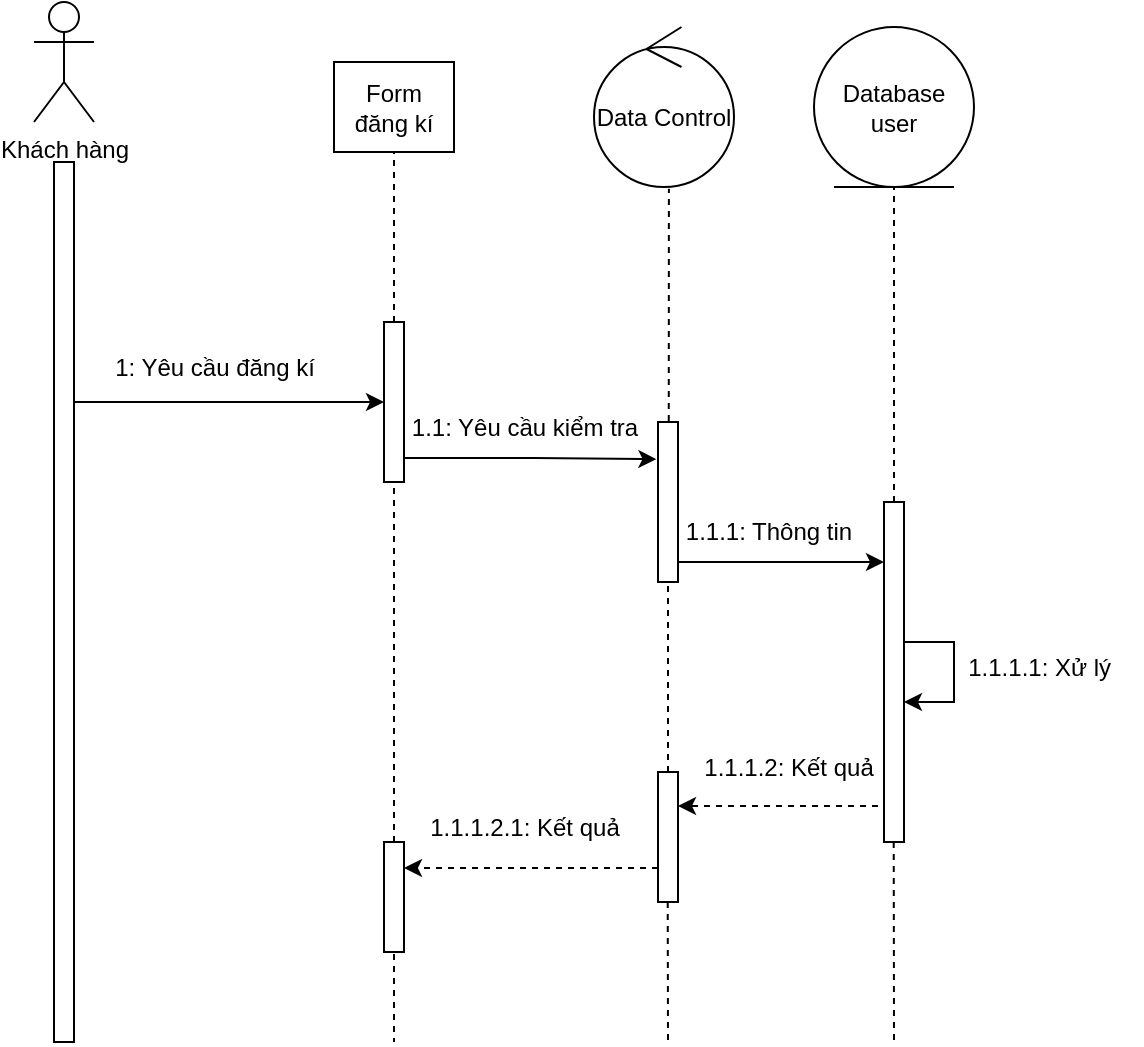 <mxfile version="24.6.5" type="github" pages="8">
  <diagram name="SE khách hàng đăng ký" id="fa5YCkhHWv3wddozFDKN">
    <mxGraphModel dx="1434" dy="784" grid="1" gridSize="10" guides="1" tooltips="1" connect="1" arrows="1" fold="1" page="1" pageScale="1" pageWidth="827" pageHeight="1169" math="0" shadow="0">
      <root>
        <mxCell id="0" />
        <mxCell id="1" parent="0" />
        <mxCell id="diUgbWiiHCtu9BBbHfMP-9" style="edgeStyle=orthogonalEdgeStyle;rounded=0;orthogonalLoop=1;jettySize=auto;html=1;curved=0;" parent="1" source="diUgbWiiHCtu9BBbHfMP-1" target="diUgbWiiHCtu9BBbHfMP-4" edge="1">
          <mxGeometry relative="1" as="geometry">
            <Array as="points">
              <mxPoint x="210" y="280" />
              <mxPoint x="210" y="280" />
            </Array>
          </mxGeometry>
        </mxCell>
        <mxCell id="diUgbWiiHCtu9BBbHfMP-1" value="" style="html=1;points=[[0,0,0,0,5],[0,1,0,0,-5],[1,0,0,0,5],[1,1,0,0,-5]];perimeter=orthogonalPerimeter;outlineConnect=0;targetShapes=umlLifeline;portConstraint=eastwest;newEdgeStyle={&quot;curved&quot;:0,&quot;rounded&quot;:0};" parent="1" vertex="1">
          <mxGeometry x="150" y="160" width="10" height="440" as="geometry" />
        </mxCell>
        <mxCell id="diUgbWiiHCtu9BBbHfMP-2" value="Khách hàng" style="shape=umlActor;verticalLabelPosition=bottom;verticalAlign=top;html=1;" parent="1" vertex="1">
          <mxGeometry x="140" y="80" width="30" height="60" as="geometry" />
        </mxCell>
        <mxCell id="diUgbWiiHCtu9BBbHfMP-4" value="" style="html=1;points=[[0,0,0,0,5],[0,1,0,0,-5],[1,0,0,0,5],[1,1,0,0,-5]];perimeter=orthogonalPerimeter;outlineConnect=0;targetShapes=umlLifeline;portConstraint=eastwest;newEdgeStyle={&quot;curved&quot;:0,&quot;rounded&quot;:0};" parent="1" vertex="1">
          <mxGeometry x="315" y="240" width="10" height="80" as="geometry" />
        </mxCell>
        <mxCell id="diUgbWiiHCtu9BBbHfMP-5" value="Form đăng kí" style="html=1;whiteSpace=wrap;" parent="1" vertex="1">
          <mxGeometry x="290" y="110" width="60" height="45" as="geometry" />
        </mxCell>
        <mxCell id="diUgbWiiHCtu9BBbHfMP-7" value="1: Yêu cầu đăng kí" style="text;html=1;align=center;verticalAlign=middle;resizable=0;points=[];autosize=1;strokeColor=none;fillColor=none;" parent="1" vertex="1">
          <mxGeometry x="170" y="248" width="120" height="30" as="geometry" />
        </mxCell>
        <mxCell id="diUgbWiiHCtu9BBbHfMP-26" style="edgeStyle=orthogonalEdgeStyle;rounded=0;orthogonalLoop=1;jettySize=auto;html=1;curved=0;" parent="1" source="diUgbWiiHCtu9BBbHfMP-10" target="diUgbWiiHCtu9BBbHfMP-13" edge="1">
          <mxGeometry relative="1" as="geometry">
            <Array as="points">
              <mxPoint x="490" y="360" />
              <mxPoint x="490" y="360" />
            </Array>
          </mxGeometry>
        </mxCell>
        <mxCell id="diUgbWiiHCtu9BBbHfMP-10" value="" style="html=1;points=[[0,0,0,0,5],[0,1,0,0,-5],[1,0,0,0,5],[1,1,0,0,-5]];perimeter=orthogonalPerimeter;outlineConnect=0;targetShapes=umlLifeline;portConstraint=eastwest;newEdgeStyle={&quot;curved&quot;:0,&quot;rounded&quot;:0};" parent="1" vertex="1">
          <mxGeometry x="452" y="290" width="10" height="80" as="geometry" />
        </mxCell>
        <mxCell id="diUgbWiiHCtu9BBbHfMP-11" value="Data Control" style="ellipse;shape=umlControl;whiteSpace=wrap;html=1;" parent="1" vertex="1">
          <mxGeometry x="420" y="92.5" width="70" height="80" as="geometry" />
        </mxCell>
        <mxCell id="diUgbWiiHCtu9BBbHfMP-12" value="Database user" style="ellipse;shape=umlEntity;whiteSpace=wrap;html=1;" parent="1" vertex="1">
          <mxGeometry x="530" y="92.5" width="80" height="80" as="geometry" />
        </mxCell>
        <mxCell id="diUgbWiiHCtu9BBbHfMP-28" style="edgeStyle=orthogonalEdgeStyle;rounded=0;orthogonalLoop=1;jettySize=auto;html=1;curved=0;" parent="1" source="diUgbWiiHCtu9BBbHfMP-13" target="diUgbWiiHCtu9BBbHfMP-13" edge="1">
          <mxGeometry relative="1" as="geometry">
            <mxPoint x="580" y="450" as="targetPoint" />
            <Array as="points">
              <mxPoint x="600" y="400" />
              <mxPoint x="600" y="430" />
            </Array>
          </mxGeometry>
        </mxCell>
        <mxCell id="diUgbWiiHCtu9BBbHfMP-30" style="edgeStyle=orthogonalEdgeStyle;rounded=0;orthogonalLoop=1;jettySize=auto;html=1;curved=0;dashed=1;" parent="1" edge="1">
          <mxGeometry relative="1" as="geometry">
            <mxPoint x="565" y="479.0" as="sourcePoint" />
            <mxPoint x="462" y="482.0" as="targetPoint" />
            <Array as="points">
              <mxPoint x="565" y="482" />
            </Array>
          </mxGeometry>
        </mxCell>
        <mxCell id="diUgbWiiHCtu9BBbHfMP-13" value="" style="html=1;points=[[0,0,0,0,5],[0,1,0,0,-5],[1,0,0,0,5],[1,1,0,0,-5]];perimeter=orthogonalPerimeter;outlineConnect=0;targetShapes=umlLifeline;portConstraint=eastwest;newEdgeStyle={&quot;curved&quot;:0,&quot;rounded&quot;:0};" parent="1" vertex="1">
          <mxGeometry x="565" y="330" width="10" height="170" as="geometry" />
        </mxCell>
        <mxCell id="diUgbWiiHCtu9BBbHfMP-14" value="" style="html=1;points=[[0,0,0,0,5],[0,1,0,0,-5],[1,0,0,0,5],[1,1,0,0,-5]];perimeter=orthogonalPerimeter;outlineConnect=0;targetShapes=umlLifeline;portConstraint=eastwest;newEdgeStyle={&quot;curved&quot;:0,&quot;rounded&quot;:0};" parent="1" vertex="1">
          <mxGeometry x="452" y="465" width="10" height="65" as="geometry" />
        </mxCell>
        <mxCell id="diUgbWiiHCtu9BBbHfMP-15" value="" style="html=1;points=[[0,0,0,0,5],[0,1,0,0,-5],[1,0,0,0,5],[1,1,0,0,-5]];perimeter=orthogonalPerimeter;outlineConnect=0;targetShapes=umlLifeline;portConstraint=eastwest;newEdgeStyle={&quot;curved&quot;:0,&quot;rounded&quot;:0};" parent="1" vertex="1">
          <mxGeometry x="315" y="500" width="10" height="55" as="geometry" />
        </mxCell>
        <mxCell id="diUgbWiiHCtu9BBbHfMP-17" value="" style="endArrow=none;dashed=1;html=1;rounded=0;entryX=0.5;entryY=1;entryDx=0;entryDy=0;" parent="1" source="diUgbWiiHCtu9BBbHfMP-4" target="diUgbWiiHCtu9BBbHfMP-5" edge="1">
          <mxGeometry width="50" height="50" relative="1" as="geometry">
            <mxPoint x="390" y="390" as="sourcePoint" />
            <mxPoint x="440" y="340" as="targetPoint" />
          </mxGeometry>
        </mxCell>
        <mxCell id="diUgbWiiHCtu9BBbHfMP-19" value="" style="endArrow=none;dashed=1;html=1;rounded=0;" parent="1" source="diUgbWiiHCtu9BBbHfMP-15" target="diUgbWiiHCtu9BBbHfMP-4" edge="1">
          <mxGeometry width="50" height="50" relative="1" as="geometry">
            <mxPoint x="390" y="390" as="sourcePoint" />
            <mxPoint x="320" y="330" as="targetPoint" />
          </mxGeometry>
        </mxCell>
        <mxCell id="diUgbWiiHCtu9BBbHfMP-20" style="edgeStyle=orthogonalEdgeStyle;rounded=0;orthogonalLoop=1;jettySize=auto;html=1;curved=0;entryX=0.973;entryY=1.019;entryDx=0;entryDy=0;entryPerimeter=0;" parent="1" target="diUgbWiiHCtu9BBbHfMP-21" edge="1">
          <mxGeometry relative="1" as="geometry">
            <mxPoint x="325" y="308.029" as="sourcePoint" />
            <mxPoint x="452" y="308" as="targetPoint" />
            <Array as="points">
              <mxPoint x="390" y="308" />
            </Array>
          </mxGeometry>
        </mxCell>
        <mxCell id="diUgbWiiHCtu9BBbHfMP-21" value="1.1: Yêu cầu kiểm tra" style="text;html=1;align=center;verticalAlign=middle;resizable=0;points=[];autosize=1;strokeColor=none;fillColor=none;" parent="1" vertex="1">
          <mxGeometry x="315" y="278" width="140" height="30" as="geometry" />
        </mxCell>
        <mxCell id="diUgbWiiHCtu9BBbHfMP-22" value="" style="endArrow=none;dashed=1;html=1;rounded=0;entryX=0.535;entryY=1.011;entryDx=0;entryDy=0;entryPerimeter=0;exitX=1.017;exitY=0.383;exitDx=0;exitDy=0;exitPerimeter=0;" parent="1" source="diUgbWiiHCtu9BBbHfMP-21" target="diUgbWiiHCtu9BBbHfMP-11" edge="1">
          <mxGeometry width="50" height="50" relative="1" as="geometry">
            <mxPoint x="340" y="290" as="sourcePoint" />
            <mxPoint x="390" y="240" as="targetPoint" />
          </mxGeometry>
        </mxCell>
        <mxCell id="diUgbWiiHCtu9BBbHfMP-23" value="" style="endArrow=none;dashed=1;html=1;rounded=0;" parent="1" source="diUgbWiiHCtu9BBbHfMP-14" edge="1">
          <mxGeometry width="50" height="50" relative="1" as="geometry">
            <mxPoint x="457" y="460" as="sourcePoint" />
            <mxPoint x="457.0" y="370" as="targetPoint" />
          </mxGeometry>
        </mxCell>
        <mxCell id="diUgbWiiHCtu9BBbHfMP-25" value="" style="endArrow=none;dashed=1;html=1;rounded=0;entryX=0.5;entryY=1;entryDx=0;entryDy=0;" parent="1" source="diUgbWiiHCtu9BBbHfMP-13" target="diUgbWiiHCtu9BBbHfMP-12" edge="1">
          <mxGeometry width="50" height="50" relative="1" as="geometry">
            <mxPoint x="470" y="270" as="sourcePoint" />
            <mxPoint x="520" y="220" as="targetPoint" />
          </mxGeometry>
        </mxCell>
        <mxCell id="diUgbWiiHCtu9BBbHfMP-27" value="1.1.1: Thông tin" style="text;html=1;align=center;verticalAlign=middle;resizable=0;points=[];autosize=1;strokeColor=none;fillColor=none;" parent="1" vertex="1">
          <mxGeometry x="452" y="330" width="110" height="30" as="geometry" />
        </mxCell>
        <mxCell id="diUgbWiiHCtu9BBbHfMP-29" value="1.1.1.1: Xử lý&amp;nbsp;" style="text;html=1;align=center;verticalAlign=middle;resizable=0;points=[];autosize=1;strokeColor=none;fillColor=none;" parent="1" vertex="1">
          <mxGeometry x="594" y="398" width="100" height="30" as="geometry" />
        </mxCell>
        <mxCell id="diUgbWiiHCtu9BBbHfMP-31" value="1.1.1.2: Kết quả" style="text;html=1;align=center;verticalAlign=middle;resizable=0;points=[];autosize=1;strokeColor=none;fillColor=none;" parent="1" vertex="1">
          <mxGeometry x="462" y="448" width="110" height="30" as="geometry" />
        </mxCell>
        <mxCell id="diUgbWiiHCtu9BBbHfMP-32" style="edgeStyle=orthogonalEdgeStyle;rounded=0;orthogonalLoop=1;jettySize=auto;html=1;curved=0;entryX=1;entryY=0;entryDx=0;entryDy=5;entryPerimeter=0;dashed=1;" parent="1" edge="1">
          <mxGeometry relative="1" as="geometry">
            <mxPoint x="452" y="513.0" as="sourcePoint" />
            <mxPoint x="325" y="513" as="targetPoint" />
            <Array as="points">
              <mxPoint x="420" y="513" />
              <mxPoint x="420" y="513" />
            </Array>
          </mxGeometry>
        </mxCell>
        <mxCell id="diUgbWiiHCtu9BBbHfMP-33" value="1.1.1.2.1: Kết quả" style="text;html=1;align=center;verticalAlign=middle;resizable=0;points=[];autosize=1;strokeColor=none;fillColor=none;" parent="1" vertex="1">
          <mxGeometry x="325" y="478" width="120" height="30" as="geometry" />
        </mxCell>
        <mxCell id="diUgbWiiHCtu9BBbHfMP-34" value="" style="endArrow=none;dashed=1;html=1;rounded=0;" parent="1" edge="1">
          <mxGeometry width="50" height="50" relative="1" as="geometry">
            <mxPoint x="320" y="556" as="sourcePoint" />
            <mxPoint x="320" y="600" as="targetPoint" />
          </mxGeometry>
        </mxCell>
        <mxCell id="diUgbWiiHCtu9BBbHfMP-35" value="" style="endArrow=none;dashed=1;html=1;rounded=0;" parent="1" edge="1">
          <mxGeometry width="50" height="50" relative="1" as="geometry">
            <mxPoint x="456.86" y="530" as="sourcePoint" />
            <mxPoint x="457" y="600" as="targetPoint" />
          </mxGeometry>
        </mxCell>
        <mxCell id="diUgbWiiHCtu9BBbHfMP-36" value="" style="endArrow=none;dashed=1;html=1;rounded=0;" parent="1" edge="1">
          <mxGeometry width="50" height="50" relative="1" as="geometry">
            <mxPoint x="569.86" y="500" as="sourcePoint" />
            <mxPoint x="570" y="600" as="targetPoint" />
          </mxGeometry>
        </mxCell>
      </root>
    </mxGraphModel>
  </diagram>
  <diagram id="IN-MNKmrE0MXaC6f-Juw" name="SE khách hàng đăng nhập">
    <mxGraphModel dx="1434" dy="784" grid="1" gridSize="10" guides="1" tooltips="1" connect="1" arrows="1" fold="1" page="1" pageScale="1" pageWidth="827" pageHeight="1169" math="0" shadow="0">
      <root>
        <mxCell id="0" />
        <mxCell id="1" parent="0" />
        <mxCell id="PQHSwAIXDvbKFAj8LC0T-1" style="edgeStyle=orthogonalEdgeStyle;rounded=0;orthogonalLoop=1;jettySize=auto;html=1;curved=0;" edge="1" parent="1" source="PQHSwAIXDvbKFAj8LC0T-2" target="PQHSwAIXDvbKFAj8LC0T-4">
          <mxGeometry relative="1" as="geometry">
            <Array as="points">
              <mxPoint x="210" y="280" />
              <mxPoint x="210" y="280" />
            </Array>
          </mxGeometry>
        </mxCell>
        <mxCell id="PQHSwAIXDvbKFAj8LC0T-2" value="" style="html=1;points=[[0,0,0,0,5],[0,1,0,0,-5],[1,0,0,0,5],[1,1,0,0,-5]];perimeter=orthogonalPerimeter;outlineConnect=0;targetShapes=umlLifeline;portConstraint=eastwest;newEdgeStyle={&quot;curved&quot;:0,&quot;rounded&quot;:0};" vertex="1" parent="1">
          <mxGeometry x="150" y="160" width="10" height="440" as="geometry" />
        </mxCell>
        <mxCell id="PQHSwAIXDvbKFAj8LC0T-3" value="Khách hàng" style="shape=umlActor;verticalLabelPosition=bottom;verticalAlign=top;html=1;" vertex="1" parent="1">
          <mxGeometry x="140" y="80" width="30" height="60" as="geometry" />
        </mxCell>
        <mxCell id="PQHSwAIXDvbKFAj8LC0T-4" value="" style="html=1;points=[[0,0,0,0,5],[0,1,0,0,-5],[1,0,0,0,5],[1,1,0,0,-5]];perimeter=orthogonalPerimeter;outlineConnect=0;targetShapes=umlLifeline;portConstraint=eastwest;newEdgeStyle={&quot;curved&quot;:0,&quot;rounded&quot;:0};" vertex="1" parent="1">
          <mxGeometry x="315" y="240" width="10" height="80" as="geometry" />
        </mxCell>
        <mxCell id="PQHSwAIXDvbKFAj8LC0T-5" value="Form đăng nhập" style="html=1;whiteSpace=wrap;" vertex="1" parent="1">
          <mxGeometry x="290" y="110" width="60" height="45" as="geometry" />
        </mxCell>
        <mxCell id="PQHSwAIXDvbKFAj8LC0T-6" value="1: Yêu cầu đăng nhập" style="text;html=1;align=center;verticalAlign=middle;resizable=0;points=[];autosize=1;strokeColor=none;fillColor=none;" vertex="1" parent="1">
          <mxGeometry x="160" y="248" width="140" height="30" as="geometry" />
        </mxCell>
        <mxCell id="PQHSwAIXDvbKFAj8LC0T-7" style="edgeStyle=orthogonalEdgeStyle;rounded=0;orthogonalLoop=1;jettySize=auto;html=1;curved=0;" edge="1" parent="1" source="PQHSwAIXDvbKFAj8LC0T-8" target="PQHSwAIXDvbKFAj8LC0T-13">
          <mxGeometry relative="1" as="geometry">
            <Array as="points">
              <mxPoint x="490" y="360" />
              <mxPoint x="490" y="360" />
            </Array>
          </mxGeometry>
        </mxCell>
        <mxCell id="PQHSwAIXDvbKFAj8LC0T-8" value="" style="html=1;points=[[0,0,0,0,5],[0,1,0,0,-5],[1,0,0,0,5],[1,1,0,0,-5]];perimeter=orthogonalPerimeter;outlineConnect=0;targetShapes=umlLifeline;portConstraint=eastwest;newEdgeStyle={&quot;curved&quot;:0,&quot;rounded&quot;:0};" vertex="1" parent="1">
          <mxGeometry x="452" y="290" width="10" height="80" as="geometry" />
        </mxCell>
        <mxCell id="PQHSwAIXDvbKFAj8LC0T-9" value="Data Control" style="ellipse;shape=umlControl;whiteSpace=wrap;html=1;" vertex="1" parent="1">
          <mxGeometry x="420" y="92.5" width="70" height="80" as="geometry" />
        </mxCell>
        <mxCell id="PQHSwAIXDvbKFAj8LC0T-10" value="Database user" style="ellipse;shape=umlEntity;whiteSpace=wrap;html=1;" vertex="1" parent="1">
          <mxGeometry x="530" y="92.5" width="80" height="80" as="geometry" />
        </mxCell>
        <mxCell id="PQHSwAIXDvbKFAj8LC0T-11" style="edgeStyle=orthogonalEdgeStyle;rounded=0;orthogonalLoop=1;jettySize=auto;html=1;curved=0;" edge="1" parent="1" source="PQHSwAIXDvbKFAj8LC0T-13" target="PQHSwAIXDvbKFAj8LC0T-13">
          <mxGeometry relative="1" as="geometry">
            <mxPoint x="580" y="450" as="targetPoint" />
            <Array as="points">
              <mxPoint x="600" y="400" />
              <mxPoint x="600" y="430" />
            </Array>
          </mxGeometry>
        </mxCell>
        <mxCell id="PQHSwAIXDvbKFAj8LC0T-12" style="edgeStyle=orthogonalEdgeStyle;rounded=0;orthogonalLoop=1;jettySize=auto;html=1;curved=0;dashed=1;" edge="1" parent="1">
          <mxGeometry relative="1" as="geometry">
            <mxPoint x="565" y="479.0" as="sourcePoint" />
            <mxPoint x="462" y="482.0" as="targetPoint" />
            <Array as="points">
              <mxPoint x="565" y="482" />
            </Array>
          </mxGeometry>
        </mxCell>
        <mxCell id="PQHSwAIXDvbKFAj8LC0T-13" value="" style="html=1;points=[[0,0,0,0,5],[0,1,0,0,-5],[1,0,0,0,5],[1,1,0,0,-5]];perimeter=orthogonalPerimeter;outlineConnect=0;targetShapes=umlLifeline;portConstraint=eastwest;newEdgeStyle={&quot;curved&quot;:0,&quot;rounded&quot;:0};" vertex="1" parent="1">
          <mxGeometry x="565" y="330" width="10" height="170" as="geometry" />
        </mxCell>
        <mxCell id="PQHSwAIXDvbKFAj8LC0T-14" value="" style="html=1;points=[[0,0,0,0,5],[0,1,0,0,-5],[1,0,0,0,5],[1,1,0,0,-5]];perimeter=orthogonalPerimeter;outlineConnect=0;targetShapes=umlLifeline;portConstraint=eastwest;newEdgeStyle={&quot;curved&quot;:0,&quot;rounded&quot;:0};" vertex="1" parent="1">
          <mxGeometry x="452" y="465" width="10" height="65" as="geometry" />
        </mxCell>
        <mxCell id="PQHSwAIXDvbKFAj8LC0T-15" value="" style="html=1;points=[[0,0,0,0,5],[0,1,0,0,-5],[1,0,0,0,5],[1,1,0,0,-5]];perimeter=orthogonalPerimeter;outlineConnect=0;targetShapes=umlLifeline;portConstraint=eastwest;newEdgeStyle={&quot;curved&quot;:0,&quot;rounded&quot;:0};" vertex="1" parent="1">
          <mxGeometry x="315" y="500" width="10" height="55" as="geometry" />
        </mxCell>
        <mxCell id="PQHSwAIXDvbKFAj8LC0T-16" value="" style="endArrow=none;dashed=1;html=1;rounded=0;entryX=0.5;entryY=1;entryDx=0;entryDy=0;" edge="1" parent="1" source="PQHSwAIXDvbKFAj8LC0T-4" target="PQHSwAIXDvbKFAj8LC0T-5">
          <mxGeometry width="50" height="50" relative="1" as="geometry">
            <mxPoint x="390" y="390" as="sourcePoint" />
            <mxPoint x="440" y="340" as="targetPoint" />
          </mxGeometry>
        </mxCell>
        <mxCell id="PQHSwAIXDvbKFAj8LC0T-17" value="" style="endArrow=none;dashed=1;html=1;rounded=0;" edge="1" parent="1" source="PQHSwAIXDvbKFAj8LC0T-15" target="PQHSwAIXDvbKFAj8LC0T-4">
          <mxGeometry width="50" height="50" relative="1" as="geometry">
            <mxPoint x="390" y="390" as="sourcePoint" />
            <mxPoint x="320" y="330" as="targetPoint" />
          </mxGeometry>
        </mxCell>
        <mxCell id="PQHSwAIXDvbKFAj8LC0T-18" style="edgeStyle=orthogonalEdgeStyle;rounded=0;orthogonalLoop=1;jettySize=auto;html=1;curved=0;entryX=0.973;entryY=1.019;entryDx=0;entryDy=0;entryPerimeter=0;" edge="1" parent="1" target="PQHSwAIXDvbKFAj8LC0T-19">
          <mxGeometry relative="1" as="geometry">
            <mxPoint x="325" y="308.029" as="sourcePoint" />
            <mxPoint x="452" y="308" as="targetPoint" />
            <Array as="points">
              <mxPoint x="390" y="308" />
            </Array>
          </mxGeometry>
        </mxCell>
        <mxCell id="PQHSwAIXDvbKFAj8LC0T-19" value="1.1: Yêu cầu kiểm tra" style="text;html=1;align=center;verticalAlign=middle;resizable=0;points=[];autosize=1;strokeColor=none;fillColor=none;" vertex="1" parent="1">
          <mxGeometry x="315" y="278" width="140" height="30" as="geometry" />
        </mxCell>
        <mxCell id="PQHSwAIXDvbKFAj8LC0T-20" value="" style="endArrow=none;dashed=1;html=1;rounded=0;entryX=0.535;entryY=1.011;entryDx=0;entryDy=0;entryPerimeter=0;exitX=1.017;exitY=0.383;exitDx=0;exitDy=0;exitPerimeter=0;" edge="1" parent="1" source="PQHSwAIXDvbKFAj8LC0T-19" target="PQHSwAIXDvbKFAj8LC0T-9">
          <mxGeometry width="50" height="50" relative="1" as="geometry">
            <mxPoint x="340" y="290" as="sourcePoint" />
            <mxPoint x="390" y="240" as="targetPoint" />
          </mxGeometry>
        </mxCell>
        <mxCell id="PQHSwAIXDvbKFAj8LC0T-21" value="" style="endArrow=none;dashed=1;html=1;rounded=0;" edge="1" parent="1" source="PQHSwAIXDvbKFAj8LC0T-14">
          <mxGeometry width="50" height="50" relative="1" as="geometry">
            <mxPoint x="457" y="460" as="sourcePoint" />
            <mxPoint x="457.0" y="370" as="targetPoint" />
          </mxGeometry>
        </mxCell>
        <mxCell id="PQHSwAIXDvbKFAj8LC0T-22" value="" style="endArrow=none;dashed=1;html=1;rounded=0;entryX=0.5;entryY=1;entryDx=0;entryDy=0;" edge="1" parent="1" source="PQHSwAIXDvbKFAj8LC0T-13" target="PQHSwAIXDvbKFAj8LC0T-10">
          <mxGeometry width="50" height="50" relative="1" as="geometry">
            <mxPoint x="470" y="270" as="sourcePoint" />
            <mxPoint x="520" y="220" as="targetPoint" />
          </mxGeometry>
        </mxCell>
        <mxCell id="PQHSwAIXDvbKFAj8LC0T-23" value="1.1.1: Thông tin" style="text;html=1;align=center;verticalAlign=middle;resizable=0;points=[];autosize=1;strokeColor=none;fillColor=none;" vertex="1" parent="1">
          <mxGeometry x="452" y="330" width="110" height="30" as="geometry" />
        </mxCell>
        <mxCell id="PQHSwAIXDvbKFAj8LC0T-24" value="1.1.1.1: Xử lý&amp;nbsp;" style="text;html=1;align=center;verticalAlign=middle;resizable=0;points=[];autosize=1;strokeColor=none;fillColor=none;" vertex="1" parent="1">
          <mxGeometry x="594" y="398" width="100" height="30" as="geometry" />
        </mxCell>
        <mxCell id="PQHSwAIXDvbKFAj8LC0T-25" value="1.1.1.2: Kết quả" style="text;html=1;align=center;verticalAlign=middle;resizable=0;points=[];autosize=1;strokeColor=none;fillColor=none;" vertex="1" parent="1">
          <mxGeometry x="462" y="448" width="110" height="30" as="geometry" />
        </mxCell>
        <mxCell id="PQHSwAIXDvbKFAj8LC0T-26" style="edgeStyle=orthogonalEdgeStyle;rounded=0;orthogonalLoop=1;jettySize=auto;html=1;curved=0;entryX=1;entryY=0;entryDx=0;entryDy=5;entryPerimeter=0;dashed=1;" edge="1" parent="1">
          <mxGeometry relative="1" as="geometry">
            <mxPoint x="452" y="513.0" as="sourcePoint" />
            <mxPoint x="325" y="513" as="targetPoint" />
            <Array as="points">
              <mxPoint x="420" y="513" />
              <mxPoint x="420" y="513" />
            </Array>
          </mxGeometry>
        </mxCell>
        <mxCell id="PQHSwAIXDvbKFAj8LC0T-27" value="1.1.1.2.1: Kết quả" style="text;html=1;align=center;verticalAlign=middle;resizable=0;points=[];autosize=1;strokeColor=none;fillColor=none;" vertex="1" parent="1">
          <mxGeometry x="325" y="478" width="120" height="30" as="geometry" />
        </mxCell>
        <mxCell id="PQHSwAIXDvbKFAj8LC0T-28" value="" style="endArrow=none;dashed=1;html=1;rounded=0;" edge="1" parent="1">
          <mxGeometry width="50" height="50" relative="1" as="geometry">
            <mxPoint x="320" y="556" as="sourcePoint" />
            <mxPoint x="320" y="600" as="targetPoint" />
          </mxGeometry>
        </mxCell>
        <mxCell id="PQHSwAIXDvbKFAj8LC0T-29" value="" style="endArrow=none;dashed=1;html=1;rounded=0;" edge="1" parent="1">
          <mxGeometry width="50" height="50" relative="1" as="geometry">
            <mxPoint x="456.86" y="530" as="sourcePoint" />
            <mxPoint x="457" y="600" as="targetPoint" />
          </mxGeometry>
        </mxCell>
        <mxCell id="PQHSwAIXDvbKFAj8LC0T-30" value="" style="endArrow=none;dashed=1;html=1;rounded=0;" edge="1" parent="1">
          <mxGeometry width="50" height="50" relative="1" as="geometry">
            <mxPoint x="569.86" y="500" as="sourcePoint" />
            <mxPoint x="570" y="600" as="targetPoint" />
          </mxGeometry>
        </mxCell>
      </root>
    </mxGraphModel>
  </diagram>
  <diagram id="ipRpIQ-7H687mm17BoUg" name="SE khách hàng tìm kiếm sản phẩm">
    <mxGraphModel dx="1195" dy="653" grid="1" gridSize="10" guides="1" tooltips="1" connect="1" arrows="1" fold="1" page="1" pageScale="1" pageWidth="827" pageHeight="1169" math="0" shadow="0">
      <root>
        <mxCell id="0" />
        <mxCell id="1" parent="0" />
        <mxCell id="SpdFs3YY4gOzc0quVTeB-1" style="edgeStyle=orthogonalEdgeStyle;rounded=0;orthogonalLoop=1;jettySize=auto;html=1;curved=0;" edge="1" parent="1" source="SpdFs3YY4gOzc0quVTeB-2" target="SpdFs3YY4gOzc0quVTeB-4">
          <mxGeometry relative="1" as="geometry">
            <Array as="points">
              <mxPoint x="210" y="280" />
              <mxPoint x="210" y="280" />
            </Array>
          </mxGeometry>
        </mxCell>
        <mxCell id="SpdFs3YY4gOzc0quVTeB-2" value="" style="html=1;points=[[0,0,0,0,5],[0,1,0,0,-5],[1,0,0,0,5],[1,1,0,0,-5]];perimeter=orthogonalPerimeter;outlineConnect=0;targetShapes=umlLifeline;portConstraint=eastwest;newEdgeStyle={&quot;curved&quot;:0,&quot;rounded&quot;:0};" vertex="1" parent="1">
          <mxGeometry x="150" y="160" width="10" height="440" as="geometry" />
        </mxCell>
        <mxCell id="SpdFs3YY4gOzc0quVTeB-3" value="Khách hàng" style="shape=umlActor;verticalLabelPosition=bottom;verticalAlign=top;html=1;" vertex="1" parent="1">
          <mxGeometry x="140" y="80" width="30" height="60" as="geometry" />
        </mxCell>
        <mxCell id="SpdFs3YY4gOzc0quVTeB-4" value="" style="html=1;points=[[0,0,0,0,5],[0,1,0,0,-5],[1,0,0,0,5],[1,1,0,0,-5]];perimeter=orthogonalPerimeter;outlineConnect=0;targetShapes=umlLifeline;portConstraint=eastwest;newEdgeStyle={&quot;curved&quot;:0,&quot;rounded&quot;:0};" vertex="1" parent="1">
          <mxGeometry x="295" y="240" width="10" height="80" as="geometry" />
        </mxCell>
        <mxCell id="SpdFs3YY4gOzc0quVTeB-5" value="Page sản phẩm" style="html=1;whiteSpace=wrap;" vertex="1" parent="1">
          <mxGeometry x="270" y="110" width="60" height="45" as="geometry" />
        </mxCell>
        <mxCell id="SpdFs3YY4gOzc0quVTeB-6" value="1: Xem sản phẩm" style="text;html=1;align=center;verticalAlign=middle;resizable=0;points=[];autosize=1;strokeColor=none;fillColor=none;" vertex="1" parent="1">
          <mxGeometry x="170" y="248" width="120" height="30" as="geometry" />
        </mxCell>
        <mxCell id="SpdFs3YY4gOzc0quVTeB-7" style="edgeStyle=orthogonalEdgeStyle;rounded=0;orthogonalLoop=1;jettySize=auto;html=1;curved=0;" edge="1" parent="1" source="SpdFs3YY4gOzc0quVTeB-8" target="SpdFs3YY4gOzc0quVTeB-13">
          <mxGeometry relative="1" as="geometry">
            <Array as="points">
              <mxPoint x="490" y="360" />
              <mxPoint x="490" y="360" />
            </Array>
          </mxGeometry>
        </mxCell>
        <mxCell id="SpdFs3YY4gOzc0quVTeB-8" value="" style="html=1;points=[[0,0,0,0,5],[0,1,0,0,-5],[1,0,0,0,5],[1,1,0,0,-5]];perimeter=orthogonalPerimeter;outlineConnect=0;targetShapes=umlLifeline;portConstraint=eastwest;newEdgeStyle={&quot;curved&quot;:0,&quot;rounded&quot;:0};" vertex="1" parent="1">
          <mxGeometry x="452" y="280" width="10" height="90" as="geometry" />
        </mxCell>
        <mxCell id="SpdFs3YY4gOzc0quVTeB-9" value="Data Control" style="ellipse;shape=umlControl;whiteSpace=wrap;html=1;" vertex="1" parent="1">
          <mxGeometry x="420" y="92.5" width="70" height="80" as="geometry" />
        </mxCell>
        <mxCell id="SpdFs3YY4gOzc0quVTeB-10" value="Database user" style="ellipse;shape=umlEntity;whiteSpace=wrap;html=1;" vertex="1" parent="1">
          <mxGeometry x="570" y="92.5" width="80" height="80" as="geometry" />
        </mxCell>
        <mxCell id="SpdFs3YY4gOzc0quVTeB-11" style="edgeStyle=orthogonalEdgeStyle;rounded=0;orthogonalLoop=1;jettySize=auto;html=1;curved=0;" edge="1" parent="1" source="SpdFs3YY4gOzc0quVTeB-13" target="SpdFs3YY4gOzc0quVTeB-13">
          <mxGeometry relative="1" as="geometry">
            <mxPoint x="620" y="450" as="targetPoint" />
            <Array as="points">
              <mxPoint x="640" y="400" />
              <mxPoint x="640" y="430" />
            </Array>
          </mxGeometry>
        </mxCell>
        <mxCell id="SpdFs3YY4gOzc0quVTeB-12" style="edgeStyle=orthogonalEdgeStyle;rounded=0;orthogonalLoop=1;jettySize=auto;html=1;curved=0;dashed=1;exitX=0.5;exitY=0.882;exitDx=0;exitDy=0;exitPerimeter=0;" edge="1" parent="1">
          <mxGeometry relative="1" as="geometry">
            <mxPoint x="610" y="481.94" as="sourcePoint" />
            <mxPoint x="462" y="484.0" as="targetPoint" />
            <Array as="points">
              <mxPoint x="610" y="484" />
            </Array>
          </mxGeometry>
        </mxCell>
        <mxCell id="SpdFs3YY4gOzc0quVTeB-13" value="" style="html=1;points=[[0,0,0,0,5],[0,1,0,0,-5],[1,0,0,0,5],[1,1,0,0,-5]];perimeter=orthogonalPerimeter;outlineConnect=0;targetShapes=umlLifeline;portConstraint=eastwest;newEdgeStyle={&quot;curved&quot;:0,&quot;rounded&quot;:0};" vertex="1" parent="1">
          <mxGeometry x="605" y="330" width="10" height="170" as="geometry" />
        </mxCell>
        <mxCell id="SpdFs3YY4gOzc0quVTeB-14" value="" style="html=1;points=[[0,0,0,0,5],[0,1,0,0,-5],[1,0,0,0,5],[1,1,0,0,-5]];perimeter=orthogonalPerimeter;outlineConnect=0;targetShapes=umlLifeline;portConstraint=eastwest;newEdgeStyle={&quot;curved&quot;:0,&quot;rounded&quot;:0};" vertex="1" parent="1">
          <mxGeometry x="452" y="465" width="10" height="65" as="geometry" />
        </mxCell>
        <mxCell id="SpdFs3YY4gOzc0quVTeB-15" value="" style="html=1;points=[[0,0,0,0,5],[0,1,0,0,-5],[1,0,0,0,5],[1,1,0,0,-5]];perimeter=orthogonalPerimeter;outlineConnect=0;targetShapes=umlLifeline;portConstraint=eastwest;newEdgeStyle={&quot;curved&quot;:0,&quot;rounded&quot;:0};" vertex="1" parent="1">
          <mxGeometry x="295" y="500" width="10" height="55" as="geometry" />
        </mxCell>
        <mxCell id="SpdFs3YY4gOzc0quVTeB-16" value="" style="endArrow=none;dashed=1;html=1;rounded=0;entryX=0.5;entryY=1;entryDx=0;entryDy=0;" edge="1" parent="1" source="SpdFs3YY4gOzc0quVTeB-4" target="SpdFs3YY4gOzc0quVTeB-5">
          <mxGeometry width="50" height="50" relative="1" as="geometry">
            <mxPoint x="370" y="390" as="sourcePoint" />
            <mxPoint x="420" y="340" as="targetPoint" />
          </mxGeometry>
        </mxCell>
        <mxCell id="SpdFs3YY4gOzc0quVTeB-17" value="" style="endArrow=none;dashed=1;html=1;rounded=0;" edge="1" parent="1" source="SpdFs3YY4gOzc0quVTeB-15" target="SpdFs3YY4gOzc0quVTeB-4">
          <mxGeometry width="50" height="50" relative="1" as="geometry">
            <mxPoint x="370" y="390" as="sourcePoint" />
            <mxPoint x="300" y="330" as="targetPoint" />
          </mxGeometry>
        </mxCell>
        <mxCell id="SpdFs3YY4gOzc0quVTeB-18" style="edgeStyle=orthogonalEdgeStyle;rounded=0;orthogonalLoop=1;jettySize=auto;html=1;curved=0;" edge="1" parent="1" source="SpdFs3YY4gOzc0quVTeB-4">
          <mxGeometry relative="1" as="geometry">
            <mxPoint x="325" y="308.029" as="sourcePoint" />
            <mxPoint x="450" y="290" as="targetPoint" />
            <Array as="points">
              <mxPoint x="390" y="290" />
            </Array>
          </mxGeometry>
        </mxCell>
        <mxCell id="SpdFs3YY4gOzc0quVTeB-19" value="1.1: Yêu cầu tìm kiếm" style="text;html=1;align=center;verticalAlign=middle;resizable=0;points=[];autosize=1;strokeColor=none;fillColor=none;" vertex="1" parent="1">
          <mxGeometry x="305" y="260" width="140" height="30" as="geometry" />
        </mxCell>
        <mxCell id="SpdFs3YY4gOzc0quVTeB-20" value="" style="endArrow=none;dashed=1;html=1;rounded=0;entryX=0.535;entryY=1.011;entryDx=0;entryDy=0;entryPerimeter=0;" edge="1" parent="1" source="SpdFs3YY4gOzc0quVTeB-8" target="SpdFs3YY4gOzc0quVTeB-9">
          <mxGeometry width="50" height="50" relative="1" as="geometry">
            <mxPoint x="340" y="290" as="sourcePoint" />
            <mxPoint x="390" y="240" as="targetPoint" />
          </mxGeometry>
        </mxCell>
        <mxCell id="SpdFs3YY4gOzc0quVTeB-21" value="" style="endArrow=none;dashed=1;html=1;rounded=0;" edge="1" parent="1" source="SpdFs3YY4gOzc0quVTeB-14">
          <mxGeometry width="50" height="50" relative="1" as="geometry">
            <mxPoint x="457" y="460" as="sourcePoint" />
            <mxPoint x="457.0" y="370" as="targetPoint" />
          </mxGeometry>
        </mxCell>
        <mxCell id="SpdFs3YY4gOzc0quVTeB-22" value="" style="endArrow=none;dashed=1;html=1;rounded=0;entryX=0.5;entryY=1;entryDx=0;entryDy=0;" edge="1" parent="1" source="SpdFs3YY4gOzc0quVTeB-13" target="SpdFs3YY4gOzc0quVTeB-10">
          <mxGeometry width="50" height="50" relative="1" as="geometry">
            <mxPoint x="510" y="270" as="sourcePoint" />
            <mxPoint x="560" y="220" as="targetPoint" />
          </mxGeometry>
        </mxCell>
        <mxCell id="SpdFs3YY4gOzc0quVTeB-23" value="1.1.1: Yêu cầu dữ liệu" style="text;html=1;align=center;verticalAlign=middle;resizable=0;points=[];autosize=1;strokeColor=none;fillColor=none;" vertex="1" parent="1">
          <mxGeometry x="455" y="330" width="140" height="30" as="geometry" />
        </mxCell>
        <mxCell id="SpdFs3YY4gOzc0quVTeB-24" value="1.1.1.1: Xử lý&amp;nbsp;" style="text;html=1;align=center;verticalAlign=middle;resizable=0;points=[];autosize=1;strokeColor=none;fillColor=none;" vertex="1" parent="1">
          <mxGeometry x="634" y="398" width="100" height="30" as="geometry" />
        </mxCell>
        <mxCell id="SpdFs3YY4gOzc0quVTeB-25" value="1.1.1.2: Dữ liệu yêu cầu" style="text;html=1;align=center;verticalAlign=middle;resizable=0;points=[];autosize=1;strokeColor=none;fillColor=none;" vertex="1" parent="1">
          <mxGeometry x="455" y="448" width="150" height="30" as="geometry" />
        </mxCell>
        <mxCell id="SpdFs3YY4gOzc0quVTeB-26" style="edgeStyle=orthogonalEdgeStyle;rounded=0;orthogonalLoop=1;jettySize=auto;html=1;curved=0;dashed=1;" edge="1" parent="1">
          <mxGeometry relative="1" as="geometry">
            <mxPoint x="452" y="513.0" as="sourcePoint" />
            <mxPoint x="310" y="513" as="targetPoint" />
            <Array as="points">
              <mxPoint x="310" y="513" />
            </Array>
          </mxGeometry>
        </mxCell>
        <mxCell id="SpdFs3YY4gOzc0quVTeB-27" value="1.1.1.2.1: Hiển thị kết quả" style="text;html=1;align=center;verticalAlign=middle;resizable=0;points=[];autosize=1;strokeColor=none;fillColor=none;" vertex="1" parent="1">
          <mxGeometry x="295" y="478" width="160" height="30" as="geometry" />
        </mxCell>
        <mxCell id="SpdFs3YY4gOzc0quVTeB-28" value="" style="endArrow=none;dashed=1;html=1;rounded=0;" edge="1" parent="1">
          <mxGeometry width="50" height="50" relative="1" as="geometry">
            <mxPoint x="300" y="556" as="sourcePoint" />
            <mxPoint x="300" y="600" as="targetPoint" />
          </mxGeometry>
        </mxCell>
        <mxCell id="SpdFs3YY4gOzc0quVTeB-29" value="" style="endArrow=none;dashed=1;html=1;rounded=0;" edge="1" parent="1">
          <mxGeometry width="50" height="50" relative="1" as="geometry">
            <mxPoint x="456.86" y="530" as="sourcePoint" />
            <mxPoint x="457" y="600" as="targetPoint" />
          </mxGeometry>
        </mxCell>
        <mxCell id="SpdFs3YY4gOzc0quVTeB-30" value="" style="endArrow=none;dashed=1;html=1;rounded=0;" edge="1" parent="1">
          <mxGeometry width="50" height="50" relative="1" as="geometry">
            <mxPoint x="609.86" y="500" as="sourcePoint" />
            <mxPoint x="610" y="600" as="targetPoint" />
          </mxGeometry>
        </mxCell>
      </root>
    </mxGraphModel>
  </diagram>
  <diagram id="dayNwAtpjOodz4k1dP--" name="SE Khách hàng xem chi tiết sản phẩm">
    <mxGraphModel dx="1434" dy="784" grid="1" gridSize="10" guides="1" tooltips="1" connect="1" arrows="1" fold="1" page="1" pageScale="1" pageWidth="827" pageHeight="1169" math="0" shadow="0">
      <root>
        <mxCell id="0" />
        <mxCell id="1" parent="0" />
        <mxCell id="qWr1wdJ4YZVKCKXoFGWw-1" style="edgeStyle=orthogonalEdgeStyle;rounded=0;orthogonalLoop=1;jettySize=auto;html=1;curved=0;" edge="1" parent="1" source="qWr1wdJ4YZVKCKXoFGWw-2" target="qWr1wdJ4YZVKCKXoFGWw-4">
          <mxGeometry relative="1" as="geometry">
            <Array as="points">
              <mxPoint x="210" y="280" />
              <mxPoint x="210" y="280" />
            </Array>
          </mxGeometry>
        </mxCell>
        <mxCell id="qWr1wdJ4YZVKCKXoFGWw-2" value="" style="html=1;points=[[0,0,0,0,5],[0,1,0,0,-5],[1,0,0,0,5],[1,1,0,0,-5]];perimeter=orthogonalPerimeter;outlineConnect=0;targetShapes=umlLifeline;portConstraint=eastwest;newEdgeStyle={&quot;curved&quot;:0,&quot;rounded&quot;:0};" vertex="1" parent="1">
          <mxGeometry x="150" y="160" width="10" height="440" as="geometry" />
        </mxCell>
        <mxCell id="qWr1wdJ4YZVKCKXoFGWw-3" value="Khách hàng" style="shape=umlActor;verticalLabelPosition=bottom;verticalAlign=top;html=1;" vertex="1" parent="1">
          <mxGeometry x="140" y="80" width="30" height="60" as="geometry" />
        </mxCell>
        <mxCell id="qWr1wdJ4YZVKCKXoFGWw-4" value="" style="html=1;points=[[0,0,0,0,5],[0,1,0,0,-5],[1,0,0,0,5],[1,1,0,0,-5]];perimeter=orthogonalPerimeter;outlineConnect=0;targetShapes=umlLifeline;portConstraint=eastwest;newEdgeStyle={&quot;curved&quot;:0,&quot;rounded&quot;:0};" vertex="1" parent="1">
          <mxGeometry x="295" y="240" width="10" height="80" as="geometry" />
        </mxCell>
        <mxCell id="qWr1wdJ4YZVKCKXoFGWw-5" value="Page sản phẩm" style="html=1;whiteSpace=wrap;" vertex="1" parent="1">
          <mxGeometry x="270" y="110" width="60" height="45" as="geometry" />
        </mxCell>
        <mxCell id="qWr1wdJ4YZVKCKXoFGWw-6" value="1: Xem sản phẩm" style="text;html=1;align=center;verticalAlign=middle;resizable=0;points=[];autosize=1;strokeColor=none;fillColor=none;" vertex="1" parent="1">
          <mxGeometry x="170" y="248" width="120" height="30" as="geometry" />
        </mxCell>
        <mxCell id="qWr1wdJ4YZVKCKXoFGWw-7" style="edgeStyle=orthogonalEdgeStyle;rounded=0;orthogonalLoop=1;jettySize=auto;html=1;curved=0;" edge="1" parent="1" source="qWr1wdJ4YZVKCKXoFGWw-8" target="qWr1wdJ4YZVKCKXoFGWw-13">
          <mxGeometry relative="1" as="geometry">
            <Array as="points">
              <mxPoint x="490" y="360" />
              <mxPoint x="490" y="360" />
            </Array>
          </mxGeometry>
        </mxCell>
        <mxCell id="qWr1wdJ4YZVKCKXoFGWw-8" value="" style="html=1;points=[[0,0,0,0,5],[0,1,0,0,-5],[1,0,0,0,5],[1,1,0,0,-5]];perimeter=orthogonalPerimeter;outlineConnect=0;targetShapes=umlLifeline;portConstraint=eastwest;newEdgeStyle={&quot;curved&quot;:0,&quot;rounded&quot;:0};" vertex="1" parent="1">
          <mxGeometry x="452" y="280" width="10" height="90" as="geometry" />
        </mxCell>
        <mxCell id="qWr1wdJ4YZVKCKXoFGWw-9" value="Data Control" style="ellipse;shape=umlControl;whiteSpace=wrap;html=1;" vertex="1" parent="1">
          <mxGeometry x="420" y="92.5" width="70" height="80" as="geometry" />
        </mxCell>
        <mxCell id="qWr1wdJ4YZVKCKXoFGWw-10" value="Database user" style="ellipse;shape=umlEntity;whiteSpace=wrap;html=1;" vertex="1" parent="1">
          <mxGeometry x="570" y="92.5" width="80" height="80" as="geometry" />
        </mxCell>
        <mxCell id="qWr1wdJ4YZVKCKXoFGWw-11" style="edgeStyle=orthogonalEdgeStyle;rounded=0;orthogonalLoop=1;jettySize=auto;html=1;curved=0;" edge="1" parent="1" source="qWr1wdJ4YZVKCKXoFGWw-13" target="qWr1wdJ4YZVKCKXoFGWw-13">
          <mxGeometry relative="1" as="geometry">
            <mxPoint x="620" y="450" as="targetPoint" />
            <Array as="points">
              <mxPoint x="640" y="400" />
              <mxPoint x="640" y="430" />
            </Array>
          </mxGeometry>
        </mxCell>
        <mxCell id="qWr1wdJ4YZVKCKXoFGWw-12" style="edgeStyle=orthogonalEdgeStyle;rounded=0;orthogonalLoop=1;jettySize=auto;html=1;curved=0;dashed=1;exitX=0.5;exitY=0.882;exitDx=0;exitDy=0;exitPerimeter=0;" edge="1" parent="1">
          <mxGeometry relative="1" as="geometry">
            <mxPoint x="610" y="481.94" as="sourcePoint" />
            <mxPoint x="462" y="484.0" as="targetPoint" />
            <Array as="points">
              <mxPoint x="610" y="484" />
            </Array>
          </mxGeometry>
        </mxCell>
        <mxCell id="qWr1wdJ4YZVKCKXoFGWw-13" value="" style="html=1;points=[[0,0,0,0,5],[0,1,0,0,-5],[1,0,0,0,5],[1,1,0,0,-5]];perimeter=orthogonalPerimeter;outlineConnect=0;targetShapes=umlLifeline;portConstraint=eastwest;newEdgeStyle={&quot;curved&quot;:0,&quot;rounded&quot;:0};" vertex="1" parent="1">
          <mxGeometry x="605" y="330" width="10" height="170" as="geometry" />
        </mxCell>
        <mxCell id="qWr1wdJ4YZVKCKXoFGWw-14" value="" style="html=1;points=[[0,0,0,0,5],[0,1,0,0,-5],[1,0,0,0,5],[1,1,0,0,-5]];perimeter=orthogonalPerimeter;outlineConnect=0;targetShapes=umlLifeline;portConstraint=eastwest;newEdgeStyle={&quot;curved&quot;:0,&quot;rounded&quot;:0};" vertex="1" parent="1">
          <mxGeometry x="452" y="465" width="10" height="65" as="geometry" />
        </mxCell>
        <mxCell id="qWr1wdJ4YZVKCKXoFGWw-15" value="" style="html=1;points=[[0,0,0,0,5],[0,1,0,0,-5],[1,0,0,0,5],[1,1,0,0,-5]];perimeter=orthogonalPerimeter;outlineConnect=0;targetShapes=umlLifeline;portConstraint=eastwest;newEdgeStyle={&quot;curved&quot;:0,&quot;rounded&quot;:0};" vertex="1" parent="1">
          <mxGeometry x="295" y="500" width="10" height="55" as="geometry" />
        </mxCell>
        <mxCell id="qWr1wdJ4YZVKCKXoFGWw-16" value="" style="endArrow=none;dashed=1;html=1;rounded=0;entryX=0.5;entryY=1;entryDx=0;entryDy=0;" edge="1" parent="1" source="qWr1wdJ4YZVKCKXoFGWw-4" target="qWr1wdJ4YZVKCKXoFGWw-5">
          <mxGeometry width="50" height="50" relative="1" as="geometry">
            <mxPoint x="370" y="390" as="sourcePoint" />
            <mxPoint x="420" y="340" as="targetPoint" />
          </mxGeometry>
        </mxCell>
        <mxCell id="qWr1wdJ4YZVKCKXoFGWw-17" value="" style="endArrow=none;dashed=1;html=1;rounded=0;" edge="1" parent="1" source="qWr1wdJ4YZVKCKXoFGWw-15" target="qWr1wdJ4YZVKCKXoFGWw-4">
          <mxGeometry width="50" height="50" relative="1" as="geometry">
            <mxPoint x="370" y="390" as="sourcePoint" />
            <mxPoint x="300" y="330" as="targetPoint" />
          </mxGeometry>
        </mxCell>
        <mxCell id="qWr1wdJ4YZVKCKXoFGWw-18" style="edgeStyle=orthogonalEdgeStyle;rounded=0;orthogonalLoop=1;jettySize=auto;html=1;curved=0;" edge="1" parent="1" source="qWr1wdJ4YZVKCKXoFGWw-4">
          <mxGeometry relative="1" as="geometry">
            <mxPoint x="325" y="308.029" as="sourcePoint" />
            <mxPoint x="450" y="290" as="targetPoint" />
            <Array as="points">
              <mxPoint x="390" y="290" />
            </Array>
          </mxGeometry>
        </mxCell>
        <mxCell id="qWr1wdJ4YZVKCKXoFGWw-19" value="1.1: Yêu cầu thông tin" style="text;html=1;align=center;verticalAlign=middle;resizable=0;points=[];autosize=1;strokeColor=none;fillColor=none;" vertex="1" parent="1">
          <mxGeometry x="305" y="260" width="140" height="30" as="geometry" />
        </mxCell>
        <mxCell id="qWr1wdJ4YZVKCKXoFGWw-20" value="" style="endArrow=none;dashed=1;html=1;rounded=0;entryX=0.535;entryY=1.011;entryDx=0;entryDy=0;entryPerimeter=0;" edge="1" parent="1" source="qWr1wdJ4YZVKCKXoFGWw-8" target="qWr1wdJ4YZVKCKXoFGWw-9">
          <mxGeometry width="50" height="50" relative="1" as="geometry">
            <mxPoint x="340" y="290" as="sourcePoint" />
            <mxPoint x="390" y="240" as="targetPoint" />
          </mxGeometry>
        </mxCell>
        <mxCell id="qWr1wdJ4YZVKCKXoFGWw-21" value="" style="endArrow=none;dashed=1;html=1;rounded=0;" edge="1" parent="1" source="qWr1wdJ4YZVKCKXoFGWw-14">
          <mxGeometry width="50" height="50" relative="1" as="geometry">
            <mxPoint x="457" y="460" as="sourcePoint" />
            <mxPoint x="457.0" y="370" as="targetPoint" />
          </mxGeometry>
        </mxCell>
        <mxCell id="qWr1wdJ4YZVKCKXoFGWw-22" value="" style="endArrow=none;dashed=1;html=1;rounded=0;entryX=0.5;entryY=1;entryDx=0;entryDy=0;" edge="1" parent="1" source="qWr1wdJ4YZVKCKXoFGWw-13" target="qWr1wdJ4YZVKCKXoFGWw-10">
          <mxGeometry width="50" height="50" relative="1" as="geometry">
            <mxPoint x="510" y="270" as="sourcePoint" />
            <mxPoint x="560" y="220" as="targetPoint" />
          </mxGeometry>
        </mxCell>
        <mxCell id="qWr1wdJ4YZVKCKXoFGWw-23" value="1.1.1: Yêu cầu dữ liệu" style="text;html=1;align=center;verticalAlign=middle;resizable=0;points=[];autosize=1;strokeColor=none;fillColor=none;" vertex="1" parent="1">
          <mxGeometry x="455" y="330" width="140" height="30" as="geometry" />
        </mxCell>
        <mxCell id="qWr1wdJ4YZVKCKXoFGWw-24" value="1.1.1.1: Xử lý&amp;nbsp;" style="text;html=1;align=center;verticalAlign=middle;resizable=0;points=[];autosize=1;strokeColor=none;fillColor=none;" vertex="1" parent="1">
          <mxGeometry x="634" y="398" width="100" height="30" as="geometry" />
        </mxCell>
        <mxCell id="qWr1wdJ4YZVKCKXoFGWw-25" value="1.1.1.2: Dữ liệu yêu cầu" style="text;html=1;align=center;verticalAlign=middle;resizable=0;points=[];autosize=1;strokeColor=none;fillColor=none;" vertex="1" parent="1">
          <mxGeometry x="455" y="448" width="150" height="30" as="geometry" />
        </mxCell>
        <mxCell id="qWr1wdJ4YZVKCKXoFGWw-26" style="edgeStyle=orthogonalEdgeStyle;rounded=0;orthogonalLoop=1;jettySize=auto;html=1;curved=0;dashed=1;" edge="1" parent="1">
          <mxGeometry relative="1" as="geometry">
            <mxPoint x="452" y="513.0" as="sourcePoint" />
            <mxPoint x="310" y="513" as="targetPoint" />
            <Array as="points">
              <mxPoint x="310" y="513" />
            </Array>
          </mxGeometry>
        </mxCell>
        <mxCell id="qWr1wdJ4YZVKCKXoFGWw-27" value="1.1.1.2.1: Hiển thị kết quả" style="text;html=1;align=center;verticalAlign=middle;resizable=0;points=[];autosize=1;strokeColor=none;fillColor=none;" vertex="1" parent="1">
          <mxGeometry x="295" y="478" width="160" height="30" as="geometry" />
        </mxCell>
        <mxCell id="qWr1wdJ4YZVKCKXoFGWw-28" value="" style="endArrow=none;dashed=1;html=1;rounded=0;" edge="1" parent="1">
          <mxGeometry width="50" height="50" relative="1" as="geometry">
            <mxPoint x="300" y="556" as="sourcePoint" />
            <mxPoint x="300" y="600" as="targetPoint" />
          </mxGeometry>
        </mxCell>
        <mxCell id="qWr1wdJ4YZVKCKXoFGWw-29" value="" style="endArrow=none;dashed=1;html=1;rounded=0;" edge="1" parent="1">
          <mxGeometry width="50" height="50" relative="1" as="geometry">
            <mxPoint x="456.86" y="530" as="sourcePoint" />
            <mxPoint x="457" y="600" as="targetPoint" />
          </mxGeometry>
        </mxCell>
        <mxCell id="qWr1wdJ4YZVKCKXoFGWw-30" value="" style="endArrow=none;dashed=1;html=1;rounded=0;" edge="1" parent="1">
          <mxGeometry width="50" height="50" relative="1" as="geometry">
            <mxPoint x="609.86" y="500" as="sourcePoint" />
            <mxPoint x="610" y="600" as="targetPoint" />
          </mxGeometry>
        </mxCell>
      </root>
    </mxGraphModel>
  </diagram>
  <diagram id="13juSdt4CXQ0m84YANf3" name="SE Khách hàng thêm sản phẩm ">
    <mxGraphModel dx="1195" dy="653" grid="1" gridSize="10" guides="1" tooltips="1" connect="1" arrows="1" fold="1" page="1" pageScale="1" pageWidth="827" pageHeight="1169" math="0" shadow="0">
      <root>
        <mxCell id="0" />
        <mxCell id="1" parent="0" />
        <mxCell id="mq2-NgST_WmGD-Cnl_4j-1" style="edgeStyle=orthogonalEdgeStyle;rounded=0;orthogonalLoop=1;jettySize=auto;html=1;curved=0;" edge="1" parent="1" source="mq2-NgST_WmGD-Cnl_4j-2" target="mq2-NgST_WmGD-Cnl_4j-4">
          <mxGeometry relative="1" as="geometry">
            <Array as="points">
              <mxPoint x="210" y="280" />
              <mxPoint x="210" y="280" />
            </Array>
          </mxGeometry>
        </mxCell>
        <mxCell id="mq2-NgST_WmGD-Cnl_4j-2" value="" style="html=1;points=[[0,0,0,0,5],[0,1,0,0,-5],[1,0,0,0,5],[1,1,0,0,-5]];perimeter=orthogonalPerimeter;outlineConnect=0;targetShapes=umlLifeline;portConstraint=eastwest;newEdgeStyle={&quot;curved&quot;:0,&quot;rounded&quot;:0};" vertex="1" parent="1">
          <mxGeometry x="150" y="160" width="10" height="440" as="geometry" />
        </mxCell>
        <mxCell id="mq2-NgST_WmGD-Cnl_4j-3" value="Khách hàng" style="shape=umlActor;verticalLabelPosition=bottom;verticalAlign=top;html=1;" vertex="1" parent="1">
          <mxGeometry x="140" y="80" width="30" height="60" as="geometry" />
        </mxCell>
        <mxCell id="mq2-NgST_WmGD-Cnl_4j-4" value="" style="html=1;points=[[0,0,0,0,5],[0,1,0,0,-5],[1,0,0,0,5],[1,1,0,0,-5]];perimeter=orthogonalPerimeter;outlineConnect=0;targetShapes=umlLifeline;portConstraint=eastwest;newEdgeStyle={&quot;curved&quot;:0,&quot;rounded&quot;:0};" vertex="1" parent="1">
          <mxGeometry x="285" y="240" width="10" height="80" as="geometry" />
        </mxCell>
        <mxCell id="mq2-NgST_WmGD-Cnl_4j-5" value="Page sản phẩm" style="html=1;whiteSpace=wrap;" vertex="1" parent="1">
          <mxGeometry x="260" y="110" width="60" height="45" as="geometry" />
        </mxCell>
        <mxCell id="mq2-NgST_WmGD-Cnl_4j-6" value="1: Thêm sản phẩm" style="text;html=1;align=center;verticalAlign=middle;resizable=0;points=[];autosize=1;strokeColor=none;fillColor=none;" vertex="1" parent="1">
          <mxGeometry x="160" y="248" width="120" height="30" as="geometry" />
        </mxCell>
        <mxCell id="mq2-NgST_WmGD-Cnl_4j-7" style="edgeStyle=orthogonalEdgeStyle;rounded=0;orthogonalLoop=1;jettySize=auto;html=1;curved=0;" edge="1" parent="1" source="mq2-NgST_WmGD-Cnl_4j-8" target="mq2-NgST_WmGD-Cnl_4j-13">
          <mxGeometry relative="1" as="geometry">
            <Array as="points">
              <mxPoint x="490" y="360" />
              <mxPoint x="490" y="360" />
            </Array>
          </mxGeometry>
        </mxCell>
        <mxCell id="mq2-NgST_WmGD-Cnl_4j-8" value="" style="html=1;points=[[0,0,0,0,5],[0,1,0,0,-5],[1,0,0,0,5],[1,1,0,0,-5]];perimeter=orthogonalPerimeter;outlineConnect=0;targetShapes=umlLifeline;portConstraint=eastwest;newEdgeStyle={&quot;curved&quot;:0,&quot;rounded&quot;:0};" vertex="1" parent="1">
          <mxGeometry x="452" y="280" width="10" height="90" as="geometry" />
        </mxCell>
        <mxCell id="mq2-NgST_WmGD-Cnl_4j-9" value="Data Control" style="ellipse;shape=umlControl;whiteSpace=wrap;html=1;" vertex="1" parent="1">
          <mxGeometry x="420" y="92.5" width="70" height="80" as="geometry" />
        </mxCell>
        <mxCell id="mq2-NgST_WmGD-Cnl_4j-10" value="Database user" style="ellipse;shape=umlEntity;whiteSpace=wrap;html=1;" vertex="1" parent="1">
          <mxGeometry x="610" y="91.25" width="80" height="80" as="geometry" />
        </mxCell>
        <mxCell id="mq2-NgST_WmGD-Cnl_4j-11" style="edgeStyle=orthogonalEdgeStyle;rounded=0;orthogonalLoop=1;jettySize=auto;html=1;curved=0;" edge="1" parent="1" source="mq2-NgST_WmGD-Cnl_4j-13" target="mq2-NgST_WmGD-Cnl_4j-13">
          <mxGeometry relative="1" as="geometry">
            <mxPoint x="660" y="448.75" as="targetPoint" />
            <Array as="points">
              <mxPoint x="680" y="398.75" />
              <mxPoint x="680" y="428.75" />
            </Array>
          </mxGeometry>
        </mxCell>
        <mxCell id="mq2-NgST_WmGD-Cnl_4j-12" style="edgeStyle=orthogonalEdgeStyle;rounded=0;orthogonalLoop=1;jettySize=auto;html=1;curved=0;dashed=1;" edge="1" parent="1">
          <mxGeometry relative="1" as="geometry">
            <mxPoint x="640" y="484" as="sourcePoint" />
            <mxPoint x="466" y="484.0" as="targetPoint" />
            <Array as="points">
              <mxPoint x="614" y="484" />
            </Array>
          </mxGeometry>
        </mxCell>
        <mxCell id="mq2-NgST_WmGD-Cnl_4j-13" value="" style="html=1;points=[[0,0,0,0,5],[0,1,0,0,-5],[1,0,0,0,5],[1,1,0,0,-5]];perimeter=orthogonalPerimeter;outlineConnect=0;targetShapes=umlLifeline;portConstraint=eastwest;newEdgeStyle={&quot;curved&quot;:0,&quot;rounded&quot;:0};" vertex="1" parent="1">
          <mxGeometry x="645" y="328.75" width="10" height="170" as="geometry" />
        </mxCell>
        <mxCell id="mq2-NgST_WmGD-Cnl_4j-14" value="" style="html=1;points=[[0,0,0,0,5],[0,1,0,0,-5],[1,0,0,0,5],[1,1,0,0,-5]];perimeter=orthogonalPerimeter;outlineConnect=0;targetShapes=umlLifeline;portConstraint=eastwest;newEdgeStyle={&quot;curved&quot;:0,&quot;rounded&quot;:0};" vertex="1" parent="1">
          <mxGeometry x="452" y="465" width="10" height="65" as="geometry" />
        </mxCell>
        <mxCell id="mq2-NgST_WmGD-Cnl_4j-15" value="" style="html=1;points=[[0,0,0,0,5],[0,1,0,0,-5],[1,0,0,0,5],[1,1,0,0,-5]];perimeter=orthogonalPerimeter;outlineConnect=0;targetShapes=umlLifeline;portConstraint=eastwest;newEdgeStyle={&quot;curved&quot;:0,&quot;rounded&quot;:0};" vertex="1" parent="1">
          <mxGeometry x="285" y="500" width="10" height="55" as="geometry" />
        </mxCell>
        <mxCell id="mq2-NgST_WmGD-Cnl_4j-16" value="" style="endArrow=none;dashed=1;html=1;rounded=0;entryX=0.5;entryY=1;entryDx=0;entryDy=0;" edge="1" parent="1" source="mq2-NgST_WmGD-Cnl_4j-4" target="mq2-NgST_WmGD-Cnl_4j-5">
          <mxGeometry width="50" height="50" relative="1" as="geometry">
            <mxPoint x="360" y="390" as="sourcePoint" />
            <mxPoint x="410" y="340" as="targetPoint" />
          </mxGeometry>
        </mxCell>
        <mxCell id="mq2-NgST_WmGD-Cnl_4j-17" value="" style="endArrow=none;dashed=1;html=1;rounded=0;" edge="1" parent="1" source="mq2-NgST_WmGD-Cnl_4j-15" target="mq2-NgST_WmGD-Cnl_4j-4">
          <mxGeometry width="50" height="50" relative="1" as="geometry">
            <mxPoint x="360" y="390" as="sourcePoint" />
            <mxPoint x="290" y="330" as="targetPoint" />
          </mxGeometry>
        </mxCell>
        <mxCell id="mq2-NgST_WmGD-Cnl_4j-18" style="edgeStyle=orthogonalEdgeStyle;rounded=0;orthogonalLoop=1;jettySize=auto;html=1;curved=0;" edge="1" parent="1" source="mq2-NgST_WmGD-Cnl_4j-4">
          <mxGeometry relative="1" as="geometry">
            <mxPoint x="325" y="308.029" as="sourcePoint" />
            <mxPoint x="450" y="290" as="targetPoint" />
            <Array as="points">
              <mxPoint x="390" y="290" />
            </Array>
          </mxGeometry>
        </mxCell>
        <mxCell id="mq2-NgST_WmGD-Cnl_4j-19" value="1.1: Yêu cầu thêm giỏ hàng" style="text;html=1;align=center;verticalAlign=middle;resizable=0;points=[];autosize=1;strokeColor=none;fillColor=none;" vertex="1" parent="1">
          <mxGeometry x="290" y="260" width="170" height="30" as="geometry" />
        </mxCell>
        <mxCell id="mq2-NgST_WmGD-Cnl_4j-20" value="" style="endArrow=none;dashed=1;html=1;rounded=0;entryX=0.535;entryY=1.011;entryDx=0;entryDy=0;entryPerimeter=0;" edge="1" parent="1" source="mq2-NgST_WmGD-Cnl_4j-8" target="mq2-NgST_WmGD-Cnl_4j-9">
          <mxGeometry width="50" height="50" relative="1" as="geometry">
            <mxPoint x="340" y="290" as="sourcePoint" />
            <mxPoint x="390" y="240" as="targetPoint" />
          </mxGeometry>
        </mxCell>
        <mxCell id="mq2-NgST_WmGD-Cnl_4j-21" value="" style="endArrow=none;dashed=1;html=1;rounded=0;" edge="1" parent="1" source="mq2-NgST_WmGD-Cnl_4j-14">
          <mxGeometry width="50" height="50" relative="1" as="geometry">
            <mxPoint x="457" y="460" as="sourcePoint" />
            <mxPoint x="457.0" y="370" as="targetPoint" />
          </mxGeometry>
        </mxCell>
        <mxCell id="mq2-NgST_WmGD-Cnl_4j-22" value="" style="endArrow=none;dashed=1;html=1;rounded=0;entryX=0.5;entryY=1;entryDx=0;entryDy=0;" edge="1" parent="1" source="mq2-NgST_WmGD-Cnl_4j-13" target="mq2-NgST_WmGD-Cnl_4j-10">
          <mxGeometry width="50" height="50" relative="1" as="geometry">
            <mxPoint x="550" y="268.75" as="sourcePoint" />
            <mxPoint x="600" y="218.75" as="targetPoint" />
          </mxGeometry>
        </mxCell>
        <mxCell id="mq2-NgST_WmGD-Cnl_4j-23" value="1.1.1: Yêu cầu cập nhập dữ liệu" style="text;html=1;align=center;verticalAlign=middle;resizable=0;points=[];autosize=1;strokeColor=none;fillColor=none;" vertex="1" parent="1">
          <mxGeometry x="455" y="320" width="190" height="30" as="geometry" />
        </mxCell>
        <mxCell id="mq2-NgST_WmGD-Cnl_4j-24" value="1.1.1.1: Xử lý&amp;nbsp;" style="text;html=1;align=center;verticalAlign=middle;resizable=0;points=[];autosize=1;strokeColor=none;fillColor=none;" vertex="1" parent="1">
          <mxGeometry x="674" y="396.75" width="100" height="30" as="geometry" />
        </mxCell>
        <mxCell id="mq2-NgST_WmGD-Cnl_4j-25" value="1.1.1.2: Dữ liệu cập nhật" style="text;html=1;align=center;verticalAlign=middle;resizable=0;points=[];autosize=1;strokeColor=none;fillColor=none;" vertex="1" parent="1">
          <mxGeometry x="475" y="448" width="150" height="30" as="geometry" />
        </mxCell>
        <mxCell id="mq2-NgST_WmGD-Cnl_4j-26" style="edgeStyle=orthogonalEdgeStyle;rounded=0;orthogonalLoop=1;jettySize=auto;html=1;curved=0;dashed=1;" edge="1" parent="1" target="mq2-NgST_WmGD-Cnl_4j-15">
          <mxGeometry relative="1" as="geometry">
            <mxPoint x="452" y="513.0" as="sourcePoint" />
            <mxPoint x="310" y="513" as="targetPoint" />
            <Array as="points">
              <mxPoint x="300" y="513" />
              <mxPoint x="300" y="513" />
            </Array>
          </mxGeometry>
        </mxCell>
        <mxCell id="mq2-NgST_WmGD-Cnl_4j-27" value="1.1.1.2.1: Hiển thị kết quả" style="text;html=1;align=center;verticalAlign=middle;resizable=0;points=[];autosize=1;strokeColor=none;fillColor=none;" vertex="1" parent="1">
          <mxGeometry x="295" y="478" width="160" height="30" as="geometry" />
        </mxCell>
        <mxCell id="mq2-NgST_WmGD-Cnl_4j-28" value="" style="endArrow=none;dashed=1;html=1;rounded=0;" edge="1" parent="1">
          <mxGeometry width="50" height="50" relative="1" as="geometry">
            <mxPoint x="290" y="556" as="sourcePoint" />
            <mxPoint x="290" y="600" as="targetPoint" />
          </mxGeometry>
        </mxCell>
        <mxCell id="mq2-NgST_WmGD-Cnl_4j-29" value="" style="endArrow=none;dashed=1;html=1;rounded=0;" edge="1" parent="1">
          <mxGeometry width="50" height="50" relative="1" as="geometry">
            <mxPoint x="456.86" y="530" as="sourcePoint" />
            <mxPoint x="457" y="600" as="targetPoint" />
          </mxGeometry>
        </mxCell>
        <mxCell id="mq2-NgST_WmGD-Cnl_4j-30" value="" style="endArrow=none;dashed=1;html=1;rounded=0;" edge="1" parent="1">
          <mxGeometry width="50" height="50" relative="1" as="geometry">
            <mxPoint x="649.86" y="498.75" as="sourcePoint" />
            <mxPoint x="650" y="598.75" as="targetPoint" />
          </mxGeometry>
        </mxCell>
      </root>
    </mxGraphModel>
  </diagram>
  <diagram id="mIKhHBTnie6z6RgLnIig" name="SE Khách hàng xóa phẩm">
    <mxGraphModel dx="1434" dy="784" grid="1" gridSize="10" guides="1" tooltips="1" connect="1" arrows="1" fold="1" page="1" pageScale="1" pageWidth="827" pageHeight="1169" math="0" shadow="0">
      <root>
        <mxCell id="0" />
        <mxCell id="1" parent="0" />
        <mxCell id="tKlCVvvLIkumV6ybEoTj-1" style="edgeStyle=orthogonalEdgeStyle;rounded=0;orthogonalLoop=1;jettySize=auto;html=1;curved=0;" edge="1" parent="1" source="tKlCVvvLIkumV6ybEoTj-2" target="tKlCVvvLIkumV6ybEoTj-4">
          <mxGeometry relative="1" as="geometry">
            <Array as="points">
              <mxPoint x="210" y="280" />
              <mxPoint x="210" y="280" />
            </Array>
          </mxGeometry>
        </mxCell>
        <mxCell id="tKlCVvvLIkumV6ybEoTj-2" value="" style="html=1;points=[[0,0,0,0,5],[0,1,0,0,-5],[1,0,0,0,5],[1,1,0,0,-5]];perimeter=orthogonalPerimeter;outlineConnect=0;targetShapes=umlLifeline;portConstraint=eastwest;newEdgeStyle={&quot;curved&quot;:0,&quot;rounded&quot;:0};" vertex="1" parent="1">
          <mxGeometry x="150" y="160" width="10" height="440" as="geometry" />
        </mxCell>
        <mxCell id="tKlCVvvLIkumV6ybEoTj-3" value="Khách hàng" style="shape=umlActor;verticalLabelPosition=bottom;verticalAlign=top;html=1;" vertex="1" parent="1">
          <mxGeometry x="140" y="80" width="30" height="60" as="geometry" />
        </mxCell>
        <mxCell id="tKlCVvvLIkumV6ybEoTj-4" value="" style="html=1;points=[[0,0,0,0,5],[0,1,0,0,-5],[1,0,0,0,5],[1,1,0,0,-5]];perimeter=orthogonalPerimeter;outlineConnect=0;targetShapes=umlLifeline;portConstraint=eastwest;newEdgeStyle={&quot;curved&quot;:0,&quot;rounded&quot;:0};" vertex="1" parent="1">
          <mxGeometry x="285" y="240" width="10" height="80" as="geometry" />
        </mxCell>
        <mxCell id="tKlCVvvLIkumV6ybEoTj-5" value="Page giỏ hàng" style="html=1;whiteSpace=wrap;" vertex="1" parent="1">
          <mxGeometry x="260" y="110" width="60" height="45" as="geometry" />
        </mxCell>
        <mxCell id="tKlCVvvLIkumV6ybEoTj-6" value="1: Xem giỏ hàng" style="text;html=1;align=center;verticalAlign=middle;resizable=0;points=[];autosize=1;strokeColor=none;fillColor=none;" vertex="1" parent="1">
          <mxGeometry x="165" y="248" width="110" height="30" as="geometry" />
        </mxCell>
        <mxCell id="tKlCVvvLIkumV6ybEoTj-7" style="edgeStyle=orthogonalEdgeStyle;rounded=0;orthogonalLoop=1;jettySize=auto;html=1;curved=0;" edge="1" parent="1" source="tKlCVvvLIkumV6ybEoTj-8" target="tKlCVvvLIkumV6ybEoTj-13">
          <mxGeometry relative="1" as="geometry">
            <Array as="points">
              <mxPoint x="490" y="360" />
              <mxPoint x="490" y="360" />
            </Array>
          </mxGeometry>
        </mxCell>
        <mxCell id="tKlCVvvLIkumV6ybEoTj-8" value="" style="html=1;points=[[0,0,0,0,5],[0,1,0,0,-5],[1,0,0,0,5],[1,1,0,0,-5]];perimeter=orthogonalPerimeter;outlineConnect=0;targetShapes=umlLifeline;portConstraint=eastwest;newEdgeStyle={&quot;curved&quot;:0,&quot;rounded&quot;:0};" vertex="1" parent="1">
          <mxGeometry x="452" y="280" width="10" height="90" as="geometry" />
        </mxCell>
        <mxCell id="tKlCVvvLIkumV6ybEoTj-9" value="Data Control" style="ellipse;shape=umlControl;whiteSpace=wrap;html=1;" vertex="1" parent="1">
          <mxGeometry x="420" y="92.5" width="70" height="80" as="geometry" />
        </mxCell>
        <mxCell id="tKlCVvvLIkumV6ybEoTj-10" value="Database user" style="ellipse;shape=umlEntity;whiteSpace=wrap;html=1;" vertex="1" parent="1">
          <mxGeometry x="610" y="91.25" width="80" height="80" as="geometry" />
        </mxCell>
        <mxCell id="tKlCVvvLIkumV6ybEoTj-11" style="edgeStyle=orthogonalEdgeStyle;rounded=0;orthogonalLoop=1;jettySize=auto;html=1;curved=0;" edge="1" parent="1" source="tKlCVvvLIkumV6ybEoTj-13" target="tKlCVvvLIkumV6ybEoTj-13">
          <mxGeometry relative="1" as="geometry">
            <mxPoint x="660" y="448.75" as="targetPoint" />
            <Array as="points">
              <mxPoint x="680" y="398.75" />
              <mxPoint x="680" y="428.75" />
            </Array>
          </mxGeometry>
        </mxCell>
        <mxCell id="tKlCVvvLIkumV6ybEoTj-12" style="edgeStyle=orthogonalEdgeStyle;rounded=0;orthogonalLoop=1;jettySize=auto;html=1;curved=0;dashed=1;" edge="1" parent="1">
          <mxGeometry relative="1" as="geometry">
            <mxPoint x="640" y="484" as="sourcePoint" />
            <mxPoint x="466" y="484.0" as="targetPoint" />
            <Array as="points">
              <mxPoint x="614" y="484" />
            </Array>
          </mxGeometry>
        </mxCell>
        <mxCell id="tKlCVvvLIkumV6ybEoTj-13" value="" style="html=1;points=[[0,0,0,0,5],[0,1,0,0,-5],[1,0,0,0,5],[1,1,0,0,-5]];perimeter=orthogonalPerimeter;outlineConnect=0;targetShapes=umlLifeline;portConstraint=eastwest;newEdgeStyle={&quot;curved&quot;:0,&quot;rounded&quot;:0};" vertex="1" parent="1">
          <mxGeometry x="645" y="328.75" width="10" height="170" as="geometry" />
        </mxCell>
        <mxCell id="tKlCVvvLIkumV6ybEoTj-14" value="" style="html=1;points=[[0,0,0,0,5],[0,1,0,0,-5],[1,0,0,0,5],[1,1,0,0,-5]];perimeter=orthogonalPerimeter;outlineConnect=0;targetShapes=umlLifeline;portConstraint=eastwest;newEdgeStyle={&quot;curved&quot;:0,&quot;rounded&quot;:0};" vertex="1" parent="1">
          <mxGeometry x="452" y="465" width="10" height="65" as="geometry" />
        </mxCell>
        <mxCell id="tKlCVvvLIkumV6ybEoTj-15" value="" style="html=1;points=[[0,0,0,0,5],[0,1,0,0,-5],[1,0,0,0,5],[1,1,0,0,-5]];perimeter=orthogonalPerimeter;outlineConnect=0;targetShapes=umlLifeline;portConstraint=eastwest;newEdgeStyle={&quot;curved&quot;:0,&quot;rounded&quot;:0};" vertex="1" parent="1">
          <mxGeometry x="285" y="500" width="10" height="55" as="geometry" />
        </mxCell>
        <mxCell id="tKlCVvvLIkumV6ybEoTj-16" value="" style="endArrow=none;dashed=1;html=1;rounded=0;entryX=0.5;entryY=1;entryDx=0;entryDy=0;" edge="1" parent="1" source="tKlCVvvLIkumV6ybEoTj-4" target="tKlCVvvLIkumV6ybEoTj-5">
          <mxGeometry width="50" height="50" relative="1" as="geometry">
            <mxPoint x="360" y="390" as="sourcePoint" />
            <mxPoint x="410" y="340" as="targetPoint" />
          </mxGeometry>
        </mxCell>
        <mxCell id="tKlCVvvLIkumV6ybEoTj-17" value="" style="endArrow=none;dashed=1;html=1;rounded=0;" edge="1" parent="1" source="tKlCVvvLIkumV6ybEoTj-15" target="tKlCVvvLIkumV6ybEoTj-4">
          <mxGeometry width="50" height="50" relative="1" as="geometry">
            <mxPoint x="360" y="390" as="sourcePoint" />
            <mxPoint x="290" y="330" as="targetPoint" />
          </mxGeometry>
        </mxCell>
        <mxCell id="tKlCVvvLIkumV6ybEoTj-18" style="edgeStyle=orthogonalEdgeStyle;rounded=0;orthogonalLoop=1;jettySize=auto;html=1;curved=0;" edge="1" parent="1" source="tKlCVvvLIkumV6ybEoTj-4">
          <mxGeometry relative="1" as="geometry">
            <mxPoint x="325" y="308.029" as="sourcePoint" />
            <mxPoint x="450" y="290" as="targetPoint" />
            <Array as="points">
              <mxPoint x="390" y="290" />
            </Array>
          </mxGeometry>
        </mxCell>
        <mxCell id="tKlCVvvLIkumV6ybEoTj-19" value="1.1: Yêu cầu xóa giỏ hàng" style="text;html=1;align=center;verticalAlign=middle;resizable=0;points=[];autosize=1;strokeColor=none;fillColor=none;" vertex="1" parent="1">
          <mxGeometry x="295" y="260" width="160" height="30" as="geometry" />
        </mxCell>
        <mxCell id="tKlCVvvLIkumV6ybEoTj-20" value="" style="endArrow=none;dashed=1;html=1;rounded=0;entryX=0.535;entryY=1.011;entryDx=0;entryDy=0;entryPerimeter=0;" edge="1" parent="1" source="tKlCVvvLIkumV6ybEoTj-8" target="tKlCVvvLIkumV6ybEoTj-9">
          <mxGeometry width="50" height="50" relative="1" as="geometry">
            <mxPoint x="340" y="290" as="sourcePoint" />
            <mxPoint x="390" y="240" as="targetPoint" />
          </mxGeometry>
        </mxCell>
        <mxCell id="tKlCVvvLIkumV6ybEoTj-21" value="" style="endArrow=none;dashed=1;html=1;rounded=0;" edge="1" parent="1" source="tKlCVvvLIkumV6ybEoTj-14">
          <mxGeometry width="50" height="50" relative="1" as="geometry">
            <mxPoint x="457" y="460" as="sourcePoint" />
            <mxPoint x="457.0" y="370" as="targetPoint" />
          </mxGeometry>
        </mxCell>
        <mxCell id="tKlCVvvLIkumV6ybEoTj-22" value="" style="endArrow=none;dashed=1;html=1;rounded=0;entryX=0.5;entryY=1;entryDx=0;entryDy=0;" edge="1" parent="1" source="tKlCVvvLIkumV6ybEoTj-13" target="tKlCVvvLIkumV6ybEoTj-10">
          <mxGeometry width="50" height="50" relative="1" as="geometry">
            <mxPoint x="550" y="268.75" as="sourcePoint" />
            <mxPoint x="600" y="218.75" as="targetPoint" />
          </mxGeometry>
        </mxCell>
        <mxCell id="tKlCVvvLIkumV6ybEoTj-23" value="1.1.1: Yêu cầu cập nhập dữ liệu" style="text;html=1;align=center;verticalAlign=middle;resizable=0;points=[];autosize=1;strokeColor=none;fillColor=none;" vertex="1" parent="1">
          <mxGeometry x="455" y="320" width="190" height="30" as="geometry" />
        </mxCell>
        <mxCell id="tKlCVvvLIkumV6ybEoTj-24" value="1.1.1.1: Xử lý&amp;nbsp;" style="text;html=1;align=center;verticalAlign=middle;resizable=0;points=[];autosize=1;strokeColor=none;fillColor=none;" vertex="1" parent="1">
          <mxGeometry x="674" y="396.75" width="100" height="30" as="geometry" />
        </mxCell>
        <mxCell id="tKlCVvvLIkumV6ybEoTj-25" value="1.1.1.2: Dữ liệu cập nhật" style="text;html=1;align=center;verticalAlign=middle;resizable=0;points=[];autosize=1;strokeColor=none;fillColor=none;" vertex="1" parent="1">
          <mxGeometry x="475" y="448" width="150" height="30" as="geometry" />
        </mxCell>
        <mxCell id="tKlCVvvLIkumV6ybEoTj-26" style="edgeStyle=orthogonalEdgeStyle;rounded=0;orthogonalLoop=1;jettySize=auto;html=1;curved=0;dashed=1;" edge="1" parent="1" target="tKlCVvvLIkumV6ybEoTj-15">
          <mxGeometry relative="1" as="geometry">
            <mxPoint x="452" y="513.0" as="sourcePoint" />
            <mxPoint x="310" y="513" as="targetPoint" />
            <Array as="points">
              <mxPoint x="300" y="513" />
              <mxPoint x="300" y="513" />
            </Array>
          </mxGeometry>
        </mxCell>
        <mxCell id="tKlCVvvLIkumV6ybEoTj-27" value="1.1.1.2.1: Hiển thị kết quả" style="text;html=1;align=center;verticalAlign=middle;resizable=0;points=[];autosize=1;strokeColor=none;fillColor=none;" vertex="1" parent="1">
          <mxGeometry x="295" y="478" width="160" height="30" as="geometry" />
        </mxCell>
        <mxCell id="tKlCVvvLIkumV6ybEoTj-28" value="" style="endArrow=none;dashed=1;html=1;rounded=0;" edge="1" parent="1">
          <mxGeometry width="50" height="50" relative="1" as="geometry">
            <mxPoint x="290" y="556" as="sourcePoint" />
            <mxPoint x="290" y="600" as="targetPoint" />
          </mxGeometry>
        </mxCell>
        <mxCell id="tKlCVvvLIkumV6ybEoTj-29" value="" style="endArrow=none;dashed=1;html=1;rounded=0;" edge="1" parent="1">
          <mxGeometry width="50" height="50" relative="1" as="geometry">
            <mxPoint x="456.86" y="530" as="sourcePoint" />
            <mxPoint x="457" y="600" as="targetPoint" />
          </mxGeometry>
        </mxCell>
        <mxCell id="tKlCVvvLIkumV6ybEoTj-30" value="" style="endArrow=none;dashed=1;html=1;rounded=0;" edge="1" parent="1">
          <mxGeometry width="50" height="50" relative="1" as="geometry">
            <mxPoint x="649.86" y="498.75" as="sourcePoint" />
            <mxPoint x="650" y="598.75" as="targetPoint" />
          </mxGeometry>
        </mxCell>
      </root>
    </mxGraphModel>
  </diagram>
  <diagram id="erV8MDmO4RgPVVaRYs-o" name="SE Khách hàng cập nhật giỏ hàng">
    <mxGraphModel dx="1114" dy="592" grid="1" gridSize="10" guides="1" tooltips="1" connect="1" arrows="1" fold="1" page="1" pageScale="1" pageWidth="827" pageHeight="1169" math="0" shadow="0">
      <root>
        <mxCell id="0" />
        <mxCell id="1" parent="0" />
        <mxCell id="CLi-WtP7DmBg4ey9VBgA-1" style="edgeStyle=orthogonalEdgeStyle;rounded=0;orthogonalLoop=1;jettySize=auto;html=1;curved=0;" parent="1" source="CLi-WtP7DmBg4ey9VBgA-2" target="CLi-WtP7DmBg4ey9VBgA-4" edge="1">
          <mxGeometry relative="1" as="geometry">
            <Array as="points">
              <mxPoint x="210" y="280" />
              <mxPoint x="210" y="280" />
            </Array>
          </mxGeometry>
        </mxCell>
        <mxCell id="CLi-WtP7DmBg4ey9VBgA-2" value="" style="html=1;points=[[0,0,0,0,5],[0,1,0,0,-5],[1,0,0,0,5],[1,1,0,0,-5]];perimeter=orthogonalPerimeter;outlineConnect=0;targetShapes=umlLifeline;portConstraint=eastwest;newEdgeStyle={&quot;curved&quot;:0,&quot;rounded&quot;:0};" parent="1" vertex="1">
          <mxGeometry x="150" y="160" width="10" height="440" as="geometry" />
        </mxCell>
        <mxCell id="CLi-WtP7DmBg4ey9VBgA-3" value="Khách hàng" style="shape=umlActor;verticalLabelPosition=bottom;verticalAlign=top;html=1;" parent="1" vertex="1">
          <mxGeometry x="140" y="80" width="30" height="60" as="geometry" />
        </mxCell>
        <mxCell id="CLi-WtP7DmBg4ey9VBgA-4" value="" style="html=1;points=[[0,0,0,0,5],[0,1,0,0,-5],[1,0,0,0,5],[1,1,0,0,-5]];perimeter=orthogonalPerimeter;outlineConnect=0;targetShapes=umlLifeline;portConstraint=eastwest;newEdgeStyle={&quot;curved&quot;:0,&quot;rounded&quot;:0};" parent="1" vertex="1">
          <mxGeometry x="275" y="240" width="10" height="80" as="geometry" />
        </mxCell>
        <mxCell id="CLi-WtP7DmBg4ey9VBgA-5" value="Page giỏ hàng" style="html=1;whiteSpace=wrap;" parent="1" vertex="1">
          <mxGeometry x="250" y="110" width="60" height="45" as="geometry" />
        </mxCell>
        <mxCell id="CLi-WtP7DmBg4ey9VBgA-6" value="1: Xem giỏ hàng" style="text;html=1;align=center;verticalAlign=middle;resizable=0;points=[];autosize=1;strokeColor=none;fillColor=none;" parent="1" vertex="1">
          <mxGeometry x="165" y="248" width="110" height="30" as="geometry" />
        </mxCell>
        <mxCell id="CLi-WtP7DmBg4ey9VBgA-7" style="edgeStyle=orthogonalEdgeStyle;rounded=0;orthogonalLoop=1;jettySize=auto;html=1;curved=0;" parent="1" source="CLi-WtP7DmBg4ey9VBgA-8" target="CLi-WtP7DmBg4ey9VBgA-13" edge="1">
          <mxGeometry relative="1" as="geometry">
            <Array as="points">
              <mxPoint x="490" y="360" />
              <mxPoint x="490" y="360" />
            </Array>
          </mxGeometry>
        </mxCell>
        <mxCell id="CLi-WtP7DmBg4ey9VBgA-8" value="" style="html=1;points=[[0,0,0,0,5],[0,1,0,0,-5],[1,0,0,0,5],[1,1,0,0,-5]];perimeter=orthogonalPerimeter;outlineConnect=0;targetShapes=umlLifeline;portConstraint=eastwest;newEdgeStyle={&quot;curved&quot;:0,&quot;rounded&quot;:0};" parent="1" vertex="1">
          <mxGeometry x="452" y="280" width="10" height="90" as="geometry" />
        </mxCell>
        <mxCell id="CLi-WtP7DmBg4ey9VBgA-9" value="Data Control" style="ellipse;shape=umlControl;whiteSpace=wrap;html=1;" parent="1" vertex="1">
          <mxGeometry x="420" y="92.5" width="70" height="80" as="geometry" />
        </mxCell>
        <mxCell id="CLi-WtP7DmBg4ey9VBgA-10" value="Database user" style="ellipse;shape=umlEntity;whiteSpace=wrap;html=1;" parent="1" vertex="1">
          <mxGeometry x="610" y="91.25" width="80" height="80" as="geometry" />
        </mxCell>
        <mxCell id="CLi-WtP7DmBg4ey9VBgA-11" style="edgeStyle=orthogonalEdgeStyle;rounded=0;orthogonalLoop=1;jettySize=auto;html=1;curved=0;" parent="1" source="CLi-WtP7DmBg4ey9VBgA-13" target="CLi-WtP7DmBg4ey9VBgA-13" edge="1">
          <mxGeometry relative="1" as="geometry">
            <mxPoint x="660" y="448.75" as="targetPoint" />
            <Array as="points">
              <mxPoint x="680" y="398.75" />
              <mxPoint x="680" y="428.75" />
            </Array>
          </mxGeometry>
        </mxCell>
        <mxCell id="CLi-WtP7DmBg4ey9VBgA-12" style="edgeStyle=orthogonalEdgeStyle;rounded=0;orthogonalLoop=1;jettySize=auto;html=1;curved=0;dashed=1;" parent="1" edge="1">
          <mxGeometry relative="1" as="geometry">
            <mxPoint x="640" y="484" as="sourcePoint" />
            <mxPoint x="466" y="484.0" as="targetPoint" />
            <Array as="points">
              <mxPoint x="614" y="484" />
            </Array>
          </mxGeometry>
        </mxCell>
        <mxCell id="CLi-WtP7DmBg4ey9VBgA-13" value="" style="html=1;points=[[0,0,0,0,5],[0,1,0,0,-5],[1,0,0,0,5],[1,1,0,0,-5]];perimeter=orthogonalPerimeter;outlineConnect=0;targetShapes=umlLifeline;portConstraint=eastwest;newEdgeStyle={&quot;curved&quot;:0,&quot;rounded&quot;:0};" parent="1" vertex="1">
          <mxGeometry x="645" y="328.75" width="10" height="170" as="geometry" />
        </mxCell>
        <mxCell id="CLi-WtP7DmBg4ey9VBgA-14" value="" style="html=1;points=[[0,0,0,0,5],[0,1,0,0,-5],[1,0,0,0,5],[1,1,0,0,-5]];perimeter=orthogonalPerimeter;outlineConnect=0;targetShapes=umlLifeline;portConstraint=eastwest;newEdgeStyle={&quot;curved&quot;:0,&quot;rounded&quot;:0};" parent="1" vertex="1">
          <mxGeometry x="452" y="465" width="10" height="65" as="geometry" />
        </mxCell>
        <mxCell id="CLi-WtP7DmBg4ey9VBgA-15" value="" style="html=1;points=[[0,0,0,0,5],[0,1,0,0,-5],[1,0,0,0,5],[1,1,0,0,-5]];perimeter=orthogonalPerimeter;outlineConnect=0;targetShapes=umlLifeline;portConstraint=eastwest;newEdgeStyle={&quot;curved&quot;:0,&quot;rounded&quot;:0};" parent="1" vertex="1">
          <mxGeometry x="275" y="500" width="10" height="55" as="geometry" />
        </mxCell>
        <mxCell id="CLi-WtP7DmBg4ey9VBgA-16" value="" style="endArrow=none;dashed=1;html=1;rounded=0;entryX=0.5;entryY=1;entryDx=0;entryDy=0;" parent="1" source="CLi-WtP7DmBg4ey9VBgA-4" target="CLi-WtP7DmBg4ey9VBgA-5" edge="1">
          <mxGeometry width="50" height="50" relative="1" as="geometry">
            <mxPoint x="350" y="390" as="sourcePoint" />
            <mxPoint x="400" y="340" as="targetPoint" />
          </mxGeometry>
        </mxCell>
        <mxCell id="CLi-WtP7DmBg4ey9VBgA-17" value="" style="endArrow=none;dashed=1;html=1;rounded=0;" parent="1" source="CLi-WtP7DmBg4ey9VBgA-15" target="CLi-WtP7DmBg4ey9VBgA-4" edge="1">
          <mxGeometry width="50" height="50" relative="1" as="geometry">
            <mxPoint x="350" y="390" as="sourcePoint" />
            <mxPoint x="280" y="330" as="targetPoint" />
          </mxGeometry>
        </mxCell>
        <mxCell id="CLi-WtP7DmBg4ey9VBgA-18" style="edgeStyle=orthogonalEdgeStyle;rounded=0;orthogonalLoop=1;jettySize=auto;html=1;curved=0;" parent="1" source="CLi-WtP7DmBg4ey9VBgA-4" edge="1">
          <mxGeometry relative="1" as="geometry">
            <mxPoint x="325" y="308.029" as="sourcePoint" />
            <mxPoint x="450" y="290" as="targetPoint" />
            <Array as="points">
              <mxPoint x="390" y="290" />
            </Array>
          </mxGeometry>
        </mxCell>
        <mxCell id="CLi-WtP7DmBg4ey9VBgA-19" value="1.1: Yêu cầu cập nhật giỏ hàng" style="text;html=1;align=center;verticalAlign=middle;resizable=0;points=[];autosize=1;strokeColor=none;fillColor=none;" parent="1" vertex="1">
          <mxGeometry x="272" y="260" width="190" height="30" as="geometry" />
        </mxCell>
        <mxCell id="CLi-WtP7DmBg4ey9VBgA-20" value="" style="endArrow=none;dashed=1;html=1;rounded=0;entryX=0.535;entryY=1.011;entryDx=0;entryDy=0;entryPerimeter=0;" parent="1" source="CLi-WtP7DmBg4ey9VBgA-8" target="CLi-WtP7DmBg4ey9VBgA-9" edge="1">
          <mxGeometry width="50" height="50" relative="1" as="geometry">
            <mxPoint x="340" y="290" as="sourcePoint" />
            <mxPoint x="390" y="240" as="targetPoint" />
          </mxGeometry>
        </mxCell>
        <mxCell id="CLi-WtP7DmBg4ey9VBgA-21" value="" style="endArrow=none;dashed=1;html=1;rounded=0;" parent="1" source="CLi-WtP7DmBg4ey9VBgA-14" edge="1">
          <mxGeometry width="50" height="50" relative="1" as="geometry">
            <mxPoint x="457" y="460" as="sourcePoint" />
            <mxPoint x="457.0" y="370" as="targetPoint" />
          </mxGeometry>
        </mxCell>
        <mxCell id="CLi-WtP7DmBg4ey9VBgA-22" value="" style="endArrow=none;dashed=1;html=1;rounded=0;entryX=0.5;entryY=1;entryDx=0;entryDy=0;" parent="1" source="CLi-WtP7DmBg4ey9VBgA-13" target="CLi-WtP7DmBg4ey9VBgA-10" edge="1">
          <mxGeometry width="50" height="50" relative="1" as="geometry">
            <mxPoint x="550" y="268.75" as="sourcePoint" />
            <mxPoint x="600" y="218.75" as="targetPoint" />
          </mxGeometry>
        </mxCell>
        <mxCell id="CLi-WtP7DmBg4ey9VBgA-23" value="1.1.1: Yêu cầu cập nhập dữ liệu" style="text;html=1;align=center;verticalAlign=middle;resizable=0;points=[];autosize=1;strokeColor=none;fillColor=none;" parent="1" vertex="1">
          <mxGeometry x="455" y="320" width="190" height="30" as="geometry" />
        </mxCell>
        <mxCell id="CLi-WtP7DmBg4ey9VBgA-24" value="1.1.1.1: Xử lý&amp;nbsp;" style="text;html=1;align=center;verticalAlign=middle;resizable=0;points=[];autosize=1;strokeColor=none;fillColor=none;" parent="1" vertex="1">
          <mxGeometry x="674" y="396.75" width="100" height="30" as="geometry" />
        </mxCell>
        <mxCell id="CLi-WtP7DmBg4ey9VBgA-25" value="1.1.1.2: Dữ liệu cập nhật" style="text;html=1;align=center;verticalAlign=middle;resizable=0;points=[];autosize=1;strokeColor=none;fillColor=none;" parent="1" vertex="1">
          <mxGeometry x="475" y="448" width="150" height="30" as="geometry" />
        </mxCell>
        <mxCell id="CLi-WtP7DmBg4ey9VBgA-26" style="edgeStyle=orthogonalEdgeStyle;rounded=0;orthogonalLoop=1;jettySize=auto;html=1;curved=0;dashed=1;" parent="1" target="CLi-WtP7DmBg4ey9VBgA-15" edge="1">
          <mxGeometry relative="1" as="geometry">
            <mxPoint x="452" y="513.0" as="sourcePoint" />
            <mxPoint x="310" y="513" as="targetPoint" />
            <Array as="points">
              <mxPoint x="300" y="513" />
              <mxPoint x="300" y="513" />
            </Array>
          </mxGeometry>
        </mxCell>
        <mxCell id="CLi-WtP7DmBg4ey9VBgA-27" value="1.1.1.2.1: Hiển thị kết quả" style="text;html=1;align=center;verticalAlign=middle;resizable=0;points=[];autosize=1;strokeColor=none;fillColor=none;" parent="1" vertex="1">
          <mxGeometry x="287" y="478" width="160" height="30" as="geometry" />
        </mxCell>
        <mxCell id="CLi-WtP7DmBg4ey9VBgA-28" value="" style="endArrow=none;dashed=1;html=1;rounded=0;" parent="1" edge="1">
          <mxGeometry width="50" height="50" relative="1" as="geometry">
            <mxPoint x="280" y="556" as="sourcePoint" />
            <mxPoint x="280" y="600" as="targetPoint" />
          </mxGeometry>
        </mxCell>
        <mxCell id="CLi-WtP7DmBg4ey9VBgA-29" value="" style="endArrow=none;dashed=1;html=1;rounded=0;" parent="1" edge="1">
          <mxGeometry width="50" height="50" relative="1" as="geometry">
            <mxPoint x="456.86" y="530" as="sourcePoint" />
            <mxPoint x="457" y="600" as="targetPoint" />
          </mxGeometry>
        </mxCell>
        <mxCell id="CLi-WtP7DmBg4ey9VBgA-30" value="" style="endArrow=none;dashed=1;html=1;rounded=0;" parent="1" edge="1">
          <mxGeometry width="50" height="50" relative="1" as="geometry">
            <mxPoint x="649.86" y="498.75" as="sourcePoint" />
            <mxPoint x="650" y="598.75" as="targetPoint" />
          </mxGeometry>
        </mxCell>
      </root>
    </mxGraphModel>
  </diagram>
  <diagram id="FI4WLUMDiNEFEHe-qm8K" name="SE KH đặt hàng">
    <mxGraphModel dx="1311" dy="696" grid="1" gridSize="10" guides="1" tooltips="1" connect="1" arrows="1" fold="1" page="1" pageScale="1" pageWidth="827" pageHeight="1169" math="0" shadow="0">
      <root>
        <mxCell id="0" />
        <mxCell id="1" parent="0" />
        <mxCell id="AXeCKlxBk5Bl4lyRPhW1-1" value="KHách hàng" style="shape=umlActor;verticalLabelPosition=bottom;verticalAlign=top;html=1;outlineConnect=0;" vertex="1" parent="1">
          <mxGeometry x="40" y="50" width="30" height="60" as="geometry" />
        </mxCell>
        <mxCell id="X9H8DodgVvclxMDCkZuX-1" value="Giỏ hàng" style="rounded=0;whiteSpace=wrap;html=1;" vertex="1" parent="1">
          <mxGeometry x="200" y="80" width="80" height="50" as="geometry" />
        </mxCell>
        <mxCell id="HmJ0u5YG9yw7CcyifP6f-1" value="" style="endArrow=none;dashed=1;html=1;strokeWidth=1;rounded=0;entryX=0.5;entryY=1;entryDx=0;entryDy=0;" edge="1" parent="1" source="QMyYU4X2_SJY-e1EclPb-3" target="X9H8DodgVvclxMDCkZuX-1">
          <mxGeometry width="50" height="50" relative="1" as="geometry">
            <mxPoint x="240" y="450" as="sourcePoint" />
            <mxPoint x="440" y="280" as="targetPoint" />
          </mxGeometry>
        </mxCell>
        <mxCell id="K1P6dKT31nNuxr0DtJE4-2" value="" style="html=1;points=[[0,0,0,0,5],[0,1,0,0,-5],[1,0,0,0,5],[1,1,0,0,-5]];perimeter=orthogonalPerimeter;outlineConnect=0;targetShapes=umlLifeline;portConstraint=eastwest;newEdgeStyle={&quot;curved&quot;:0,&quot;rounded&quot;:0};" vertex="1" parent="1">
          <mxGeometry x="50" y="135" width="10" height="300" as="geometry" />
        </mxCell>
        <mxCell id="Bz0gcNlcTFsrj1lD-KA6-2" value="" style="endArrow=classic;html=1;rounded=0;" edge="1" parent="1" target="QMyYU4X2_SJY-e1EclPb-3">
          <mxGeometry width="50" height="50" relative="1" as="geometry">
            <mxPoint x="60" y="190" as="sourcePoint" />
            <mxPoint x="230" y="190" as="targetPoint" />
          </mxGeometry>
        </mxCell>
        <mxCell id="4PwRnLK2Q-GgSifTx6Dp-1" value="Xem giỏ hàng" style="text;html=1;align=center;verticalAlign=middle;whiteSpace=wrap;rounded=0;" vertex="1" parent="1">
          <mxGeometry x="100" y="160" width="90" height="30" as="geometry" />
        </mxCell>
        <mxCell id="QMyYU4X2_SJY-e1EclPb-1" style="rounded=0;orthogonalLoop=1;jettySize=auto;html=1;dashed=1;endArrow=none;endFill=0;" edge="1" parent="1" source="pFsxvqeCI3cLoziWVycC-12">
          <mxGeometry relative="1" as="geometry">
            <mxPoint x="560" y="850" as="targetPoint" />
            <mxPoint x="559.5" y="270" as="sourcePoint" />
          </mxGeometry>
        </mxCell>
        <mxCell id="4PwRnLK2Q-GgSifTx6Dp-2" value="Data&lt;div&gt;control&lt;/div&gt;" style="ellipse;shape=umlControl;whiteSpace=wrap;html=1;" vertex="1" parent="1">
          <mxGeometry x="520" y="40" width="80" height="90" as="geometry" />
        </mxCell>
        <mxCell id="QMyYU4X2_SJY-e1EclPb-2" value="" style="endArrow=none;dashed=1;html=1;strokeWidth=1;rounded=0;entryX=0.5;entryY=1;entryDx=0;entryDy=0;" edge="1" parent="1" target="QMyYU4X2_SJY-e1EclPb-3">
          <mxGeometry width="50" height="50" relative="1" as="geometry">
            <mxPoint x="240" y="270" as="sourcePoint" />
            <mxPoint x="240" y="130" as="targetPoint" />
          </mxGeometry>
        </mxCell>
        <mxCell id="QMyYU4X2_SJY-e1EclPb-3" value="" style="html=1;points=[[0,0,0,0,5],[0,1,0,0,-5],[1,0,0,0,5],[1,1,0,0,-5]];perimeter=orthogonalPerimeter;outlineConnect=0;targetShapes=umlLifeline;portConstraint=eastwest;newEdgeStyle={&quot;curved&quot;:0,&quot;rounded&quot;:0};" vertex="1" parent="1">
          <mxGeometry x="235" y="170" width="10" height="80" as="geometry" />
        </mxCell>
        <mxCell id="QMyYU4X2_SJY-e1EclPb-4" value="&amp;nbsp;Xác nhận giỏ hàng" style="text;html=1;align=center;verticalAlign=middle;whiteSpace=wrap;rounded=0;" vertex="1" parent="1">
          <mxGeometry x="260" y="170" width="130" height="30" as="geometry" />
        </mxCell>
        <mxCell id="QMyYU4X2_SJY-e1EclPb-5" value="" style="endArrow=classic;html=1;rounded=0;" edge="1" parent="1">
          <mxGeometry width="50" height="50" relative="1" as="geometry">
            <mxPoint x="245" y="210" as="sourcePoint" />
            <mxPoint x="560" y="210" as="targetPoint" />
          </mxGeometry>
        </mxCell>
        <mxCell id="oLNtb8m2YI3_TQH8bnKv-5" style="rounded=0;orthogonalLoop=1;jettySize=auto;html=1;dashed=1;endArrow=none;endFill=0;" edge="1" parent="1" source="oLNtb8m2YI3_TQH8bnKv-2">
          <mxGeometry relative="1" as="geometry">
            <mxPoint x="400" y="420" as="targetPoint" />
          </mxGeometry>
        </mxCell>
        <mxCell id="MrrhrWpQsrFkVKn3ME3H-1" value="Trang đặt hàng" style="rounded=0;whiteSpace=wrap;html=1;" vertex="1" parent="1">
          <mxGeometry x="360" y="80" width="80" height="50" as="geometry" />
        </mxCell>
        <mxCell id="oLNtb8m2YI3_TQH8bnKv-6" value="" style="rounded=0;orthogonalLoop=1;jettySize=auto;html=1;dashed=1;endArrow=none;endFill=0;" edge="1" parent="1" source="MrrhrWpQsrFkVKn3ME3H-1" target="oLNtb8m2YI3_TQH8bnKv-2">
          <mxGeometry relative="1" as="geometry">
            <mxPoint x="400" y="450" as="targetPoint" />
            <mxPoint x="400" y="130" as="sourcePoint" />
          </mxGeometry>
        </mxCell>
        <mxCell id="oLNtb8m2YI3_TQH8bnKv-2" value="" style="html=1;points=[[0,0,0,0,5],[0,1,0,0,-5],[1,0,0,0,5],[1,1,0,0,-5]];perimeter=orthogonalPerimeter;outlineConnect=0;targetShapes=umlLifeline;portConstraint=eastwest;newEdgeStyle={&quot;curved&quot;:0,&quot;rounded&quot;:0};" vertex="1" parent="1">
          <mxGeometry x="395" y="330" width="10" height="80" as="geometry" />
        </mxCell>
        <mxCell id="oLNtb8m2YI3_TQH8bnKv-9" value="" style="endArrow=classic;html=1;rounded=0;entryX=1.5;entryY=0.25;entryDx=0;entryDy=0;entryPerimeter=0;dashed=1;" edge="1" parent="1">
          <mxGeometry width="50" height="50" relative="1" as="geometry">
            <mxPoint x="555" y="340" as="sourcePoint" />
            <mxPoint x="405" y="340" as="targetPoint" />
          </mxGeometry>
        </mxCell>
        <mxCell id="oLNtb8m2YI3_TQH8bnKv-10" value="" style="rounded=0;orthogonalLoop=1;jettySize=auto;html=1;dashed=1;endArrow=none;endFill=0;" edge="1" parent="1" source="4PwRnLK2Q-GgSifTx6Dp-2" target="oLNtb8m2YI3_TQH8bnKv-8">
          <mxGeometry relative="1" as="geometry">
            <mxPoint x="565" y="450" as="targetPoint" />
            <mxPoint x="565" y="130" as="sourcePoint" />
          </mxGeometry>
        </mxCell>
        <mxCell id="oLNtb8m2YI3_TQH8bnKv-8" value="" style="html=1;points=[[0,0,0,0,5],[0,1,0,0,-5],[1,0,0,0,5],[1,1,0,0,-5]];perimeter=orthogonalPerimeter;outlineConnect=0;targetShapes=umlLifeline;portConstraint=eastwest;newEdgeStyle={&quot;curved&quot;:0,&quot;rounded&quot;:0};" vertex="1" parent="1">
          <mxGeometry x="555" y="190" width="10" height="80" as="geometry" />
        </mxCell>
        <mxCell id="oLNtb8m2YI3_TQH8bnKv-11" value="Hiển thị thông tin đơn hàng" style="text;html=1;align=center;verticalAlign=middle;whiteSpace=wrap;rounded=0;" vertex="1" parent="1">
          <mxGeometry x="414" y="300" width="130" height="30" as="geometry" />
        </mxCell>
        <mxCell id="oLNtb8m2YI3_TQH8bnKv-12" value="" style="shape=umlDestroy;html=1;" vertex="1" parent="1">
          <mxGeometry x="225" y="270" width="30" height="30" as="geometry" />
        </mxCell>
        <mxCell id="SZQQh-EosQsrlm8N4FZd-1" style="rounded=0;orthogonalLoop=1;jettySize=auto;html=1;dashed=1;endArrow=none;endFill=0;" edge="1" parent="1" source="pFsxvqeCI3cLoziWVycC-5">
          <mxGeometry relative="1" as="geometry">
            <mxPoint x="720" y="850" as="targetPoint" />
          </mxGeometry>
        </mxCell>
        <mxCell id="oLNtb8m2YI3_TQH8bnKv-13" value="Database" style="ellipse;shape=umlEntity;whiteSpace=wrap;html=1;" vertex="1" parent="1">
          <mxGeometry x="680" y="50" width="80" height="80" as="geometry" />
        </mxCell>
        <mxCell id="SZQQh-EosQsrlm8N4FZd-3" value="" style="rounded=0;orthogonalLoop=1;jettySize=auto;html=1;dashed=1;endArrow=none;endFill=0;" edge="1" parent="1" source="oLNtb8m2YI3_TQH8bnKv-13" target="SZQQh-EosQsrlm8N4FZd-2">
          <mxGeometry relative="1" as="geometry">
            <mxPoint x="720" y="450" as="targetPoint" />
            <mxPoint x="720" y="130" as="sourcePoint" />
          </mxGeometry>
        </mxCell>
        <mxCell id="SZQQh-EosQsrlm8N4FZd-2" value="" style="html=1;points=[[0,0,0,0,5],[0,1,0,0,-5],[1,0,0,0,5],[1,1,0,0,-5]];perimeter=orthogonalPerimeter;outlineConnect=0;targetShapes=umlLifeline;portConstraint=eastwest;newEdgeStyle={&quot;curved&quot;:0,&quot;rounded&quot;:0};" vertex="1" parent="1">
          <mxGeometry x="715" y="230" width="10" height="100" as="geometry" />
        </mxCell>
        <mxCell id="SZQQh-EosQsrlm8N4FZd-4" value="" style="endArrow=classic;html=1;rounded=0;" edge="1" parent="1" target="SZQQh-EosQsrlm8N4FZd-2">
          <mxGeometry width="50" height="50" relative="1" as="geometry">
            <mxPoint x="565" y="250" as="sourcePoint" />
            <mxPoint x="710" y="250" as="targetPoint" />
          </mxGeometry>
        </mxCell>
        <mxCell id="mHRXdDr0DNBtQ9TGy44E-1" value="Thông tin" style="text;html=1;align=center;verticalAlign=middle;whiteSpace=wrap;rounded=0;" vertex="1" parent="1">
          <mxGeometry x="590" y="220" width="100" height="30" as="geometry" />
        </mxCell>
        <mxCell id="Fl7DiVnDzCt1qi80hPaK-1" style="edgeStyle=orthogonalEdgeStyle;rounded=0;orthogonalLoop=1;jettySize=auto;html=1;curved=0;" edge="1" parent="1">
          <mxGeometry relative="1" as="geometry">
            <mxPoint x="725" y="292.25" as="targetPoint" />
            <Array as="points">
              <mxPoint x="750" y="262" />
              <mxPoint x="750" y="292" />
            </Array>
            <mxPoint x="725" y="262.25" as="sourcePoint" />
          </mxGeometry>
        </mxCell>
        <mxCell id="Fl7DiVnDzCt1qi80hPaK-2" value="Xử lý&amp;nbsp;" style="text;html=1;align=center;verticalAlign=middle;resizable=0;points=[];autosize=1;strokeColor=none;fillColor=none;" vertex="1" parent="1">
          <mxGeometry x="760" y="265" width="50" height="30" as="geometry" />
        </mxCell>
        <mxCell id="Fl7DiVnDzCt1qi80hPaK-4" value="" style="rounded=0;orthogonalLoop=1;jettySize=auto;html=1;dashed=1;endArrow=none;endFill=0;" edge="1" parent="1" target="Fl7DiVnDzCt1qi80hPaK-3">
          <mxGeometry relative="1" as="geometry">
            <mxPoint x="559.5" y="450" as="targetPoint" />
            <mxPoint x="559.5" y="270" as="sourcePoint" />
          </mxGeometry>
        </mxCell>
        <mxCell id="Fl7DiVnDzCt1qi80hPaK-3" value="" style="html=1;points=[[0,0,0,0,5],[0,1,0,0,-5],[1,0,0,0,5],[1,1,0,0,-5]];perimeter=orthogonalPerimeter;outlineConnect=0;targetShapes=umlLifeline;portConstraint=eastwest;newEdgeStyle={&quot;curved&quot;:0,&quot;rounded&quot;:0};" vertex="1" parent="1">
          <mxGeometry x="555" y="290" width="10" height="80" as="geometry" />
        </mxCell>
        <mxCell id="Fl7DiVnDzCt1qi80hPaK-5" value="" style="endArrow=classic;html=1;rounded=0;entryX=1.5;entryY=0.25;entryDx=0;entryDy=0;entryPerimeter=0;dashed=1;" edge="1" parent="1">
          <mxGeometry width="50" height="50" relative="1" as="geometry">
            <mxPoint x="715" y="309.5" as="sourcePoint" />
            <mxPoint x="565" y="309.5" as="targetPoint" />
          </mxGeometry>
        </mxCell>
        <mxCell id="Fl7DiVnDzCt1qi80hPaK-6" value="Dữ liệu cập nhật" style="text;html=1;align=center;verticalAlign=middle;whiteSpace=wrap;rounded=0;" vertex="1" parent="1">
          <mxGeometry x="576" y="275" width="139" height="30" as="geometry" />
        </mxCell>
        <mxCell id="u8MBdvbNGj-U-X7quaOg-1" value="" style="endArrow=classic;html=1;rounded=0;" edge="1" parent="1">
          <mxGeometry width="50" height="50" relative="1" as="geometry">
            <mxPoint x="60" y="390" as="sourcePoint" />
            <mxPoint x="395" y="390" as="targetPoint" />
          </mxGeometry>
        </mxCell>
        <mxCell id="MVD9z25HDMM6DoKidkVg-1" value="Cập nhật thông tin đơn hàng" style="text;html=1;align=center;verticalAlign=middle;whiteSpace=wrap;rounded=0;" vertex="1" parent="1">
          <mxGeometry x="120" y="355" width="225" height="30" as="geometry" />
        </mxCell>
        <mxCell id="RKMgs2l6PM6WSZBkKCgS-1" value="" style="html=1;points=[[0,0,0,0,5],[0,1,0,0,-5],[1,0,0,0,5],[1,1,0,0,-5]];perimeter=orthogonalPerimeter;outlineConnect=0;targetShapes=umlLifeline;portConstraint=eastwest;newEdgeStyle={&quot;curved&quot;:0,&quot;rounded&quot;:0};" vertex="1" parent="1">
          <mxGeometry x="555" y="380" width="10" height="80" as="geometry" />
        </mxCell>
        <mxCell id="RKMgs2l6PM6WSZBkKCgS-2" value="" style="endArrow=classic;html=1;rounded=0;exitX=0.5;exitY=0.75;exitDx=0;exitDy=0;exitPerimeter=0;" edge="1" parent="1" target="RKMgs2l6PM6WSZBkKCgS-1">
          <mxGeometry width="50" height="50" relative="1" as="geometry">
            <mxPoint x="405" y="400" as="sourcePoint" />
            <mxPoint x="550" y="400" as="targetPoint" />
          </mxGeometry>
        </mxCell>
        <mxCell id="RKMgs2l6PM6WSZBkKCgS-3" value="&lt;span style=&quot;color: rgb(0, 0, 0); font-family: Helvetica; font-size: 12px; font-style: normal; font-variant-ligatures: normal; font-variant-caps: normal; font-weight: 400; letter-spacing: normal; orphans: 2; text-align: center; text-indent: 0px; text-transform: none; widows: 2; word-spacing: 0px; -webkit-text-stroke-width: 0px; white-space: normal; background-color: rgb(251, 251, 251); text-decoration-thickness: initial; text-decoration-style: initial; text-decoration-color: initial; display: inline !important; float: none;&quot;&gt;Xác nhận đơn hàng&lt;span&gt;&amp;nbsp;&lt;/span&gt;&lt;/span&gt;" style="text;whiteSpace=wrap;html=1;" vertex="1" parent="1">
          <mxGeometry x="419.5" y="370" width="119" height="20" as="geometry" />
        </mxCell>
        <mxCell id="RKMgs2l6PM6WSZBkKCgS-4" value="" style="endArrow=classic;html=1;rounded=0;" edge="1" parent="1">
          <mxGeometry width="50" height="50" relative="1" as="geometry">
            <mxPoint x="565" y="440" as="sourcePoint" />
            <mxPoint x="715" y="440" as="targetPoint" />
          </mxGeometry>
        </mxCell>
        <mxCell id="RKMgs2l6PM6WSZBkKCgS-7" value="" style="rounded=0;orthogonalLoop=1;jettySize=auto;html=1;dashed=1;endArrow=none;endFill=0;" edge="1" parent="1" source="SZQQh-EosQsrlm8N4FZd-2" target="RKMgs2l6PM6WSZBkKCgS-6">
          <mxGeometry relative="1" as="geometry">
            <mxPoint x="720" y="610" as="targetPoint" />
            <mxPoint x="720" y="330" as="sourcePoint" />
          </mxGeometry>
        </mxCell>
        <mxCell id="RKMgs2l6PM6WSZBkKCgS-6" value="" style="html=1;points=[[0,0,0,0,5],[0,1,0,0,-5],[1,0,0,0,5],[1,1,0,0,-5]];perimeter=orthogonalPerimeter;outlineConnect=0;targetShapes=umlLifeline;portConstraint=eastwest;newEdgeStyle={&quot;curved&quot;:0,&quot;rounded&quot;:0};" vertex="1" parent="1">
          <mxGeometry x="715" y="420" width="10" height="150" as="geometry" />
        </mxCell>
        <mxCell id="RKMgs2l6PM6WSZBkKCgS-8" style="edgeStyle=orthogonalEdgeStyle;rounded=0;orthogonalLoop=1;jettySize=auto;html=1;curved=0;" edge="1" parent="1">
          <mxGeometry relative="1" as="geometry">
            <mxPoint x="725" y="507.25" as="targetPoint" />
            <Array as="points">
              <mxPoint x="750" y="477" />
              <mxPoint x="750" y="507" />
            </Array>
            <mxPoint x="725" y="477.25" as="sourcePoint" />
          </mxGeometry>
        </mxCell>
        <mxCell id="RKMgs2l6PM6WSZBkKCgS-9" value="Xử lý&amp;nbsp;" style="text;html=1;align=center;verticalAlign=middle;resizable=0;points=[];autosize=1;strokeColor=none;fillColor=none;" vertex="1" parent="1">
          <mxGeometry x="760" y="480" width="50" height="30" as="geometry" />
        </mxCell>
        <mxCell id="RKMgs2l6PM6WSZBkKCgS-10" value="" style="shape=umlDestroy;html=1;" vertex="1" parent="1">
          <mxGeometry x="385" y="420" width="30" height="30" as="geometry" />
        </mxCell>
        <mxCell id="RKMgs2l6PM6WSZBkKCgS-12" value="Admin" style="shape=umlActor;verticalLabelPosition=bottom;verticalAlign=top;html=1;outlineConnect=0;" vertex="1" parent="1">
          <mxGeometry x="40" y="450" width="30" height="60" as="geometry" />
        </mxCell>
        <mxCell id="RKMgs2l6PM6WSZBkKCgS-13" value="" style="html=1;points=[[0,0,0,0,5],[0,1,0,0,-5],[1,0,0,0,5],[1,1,0,0,-5]];perimeter=orthogonalPerimeter;outlineConnect=0;targetShapes=umlLifeline;portConstraint=eastwest;newEdgeStyle={&quot;curved&quot;:0,&quot;rounded&quot;:0};" vertex="1" parent="1">
          <mxGeometry x="50" y="540" width="10" height="310" as="geometry" />
        </mxCell>
        <mxCell id="RKMgs2l6PM6WSZBkKCgS-17" style="rounded=0;orthogonalLoop=1;jettySize=auto;html=1;dashed=1;endArrow=none;endFill=0;" edge="1" parent="1" source="pFsxvqeCI3cLoziWVycC-16">
          <mxGeometry relative="1" as="geometry">
            <mxPoint x="240" y="850" as="targetPoint" />
          </mxGeometry>
        </mxCell>
        <mxCell id="RKMgs2l6PM6WSZBkKCgS-15" value="Chi tiết đơn hàng" style="rounded=0;whiteSpace=wrap;html=1;" vertex="1" parent="1">
          <mxGeometry x="200" y="480" width="80" height="50" as="geometry" />
        </mxCell>
        <mxCell id="RKMgs2l6PM6WSZBkKCgS-23" value="" style="rounded=0;orthogonalLoop=1;jettySize=auto;html=1;dashed=1;endArrow=none;endFill=0;" edge="1" parent="1" source="Fl7DiVnDzCt1qi80hPaK-3" target="RKMgs2l6PM6WSZBkKCgS-22">
          <mxGeometry relative="1" as="geometry">
            <mxPoint x="560" y="850" as="targetPoint" />
            <mxPoint x="560" y="370" as="sourcePoint" />
          </mxGeometry>
        </mxCell>
        <mxCell id="RKMgs2l6PM6WSZBkKCgS-22" value="" style="html=1;points=[[0,0,0,0,5],[0,1,0,0,-5],[1,0,0,0,5],[1,1,0,0,-5]];perimeter=orthogonalPerimeter;outlineConnect=0;targetShapes=umlLifeline;portConstraint=eastwest;newEdgeStyle={&quot;curved&quot;:0,&quot;rounded&quot;:0};" vertex="1" parent="1">
          <mxGeometry x="555" y="530" width="10" height="80" as="geometry" />
        </mxCell>
        <mxCell id="V_mbK2gNTGsauqhC9K9b-1" value="" style="endArrow=classic;html=1;rounded=0;entryX=1.5;entryY=0.25;entryDx=0;entryDy=0;entryPerimeter=0;dashed=1;" edge="1" parent="1">
          <mxGeometry width="50" height="50" relative="1" as="geometry">
            <mxPoint x="715" y="544.5" as="sourcePoint" />
            <mxPoint x="565" y="544.5" as="targetPoint" />
          </mxGeometry>
        </mxCell>
        <mxCell id="V_mbK2gNTGsauqhC9K9b-2" value="Dữ liệu cập nhật" style="text;html=1;align=center;verticalAlign=middle;whiteSpace=wrap;rounded=0;" vertex="1" parent="1">
          <mxGeometry x="576" y="510" width="139" height="30" as="geometry" />
        </mxCell>
        <mxCell id="V_mbK2gNTGsauqhC9K9b-4" value="" style="rounded=0;orthogonalLoop=1;jettySize=auto;html=1;dashed=1;endArrow=none;endFill=0;" edge="1" parent="1" source="RKMgs2l6PM6WSZBkKCgS-15" target="V_mbK2gNTGsauqhC9K9b-3">
          <mxGeometry relative="1" as="geometry">
            <mxPoint x="240" y="850" as="targetPoint" />
            <mxPoint x="240" y="530" as="sourcePoint" />
          </mxGeometry>
        </mxCell>
        <mxCell id="V_mbK2gNTGsauqhC9K9b-3" value="" style="html=1;points=[[0,0,0,0,5],[0,1,0,0,-5],[1,0,0,0,5],[1,1,0,0,-5]];perimeter=orthogonalPerimeter;outlineConnect=0;targetShapes=umlLifeline;portConstraint=eastwest;newEdgeStyle={&quot;curved&quot;:0,&quot;rounded&quot;:0};" vertex="1" parent="1">
          <mxGeometry x="235" y="570" width="10" height="100" as="geometry" />
        </mxCell>
        <mxCell id="V_mbK2gNTGsauqhC9K9b-5" value="" style="endArrow=classic;html=1;rounded=0;dashed=1;" edge="1" parent="1" source="RKMgs2l6PM6WSZBkKCgS-22">
          <mxGeometry width="50" height="50" relative="1" as="geometry">
            <mxPoint x="550" y="590" as="sourcePoint" />
            <mxPoint x="242.5" y="590" as="targetPoint" />
          </mxGeometry>
        </mxCell>
        <mxCell id="V_mbK2gNTGsauqhC9K9b-6" value="Hiển thị thông tin chi tiết đơn hàng" style="text;html=1;align=center;verticalAlign=middle;whiteSpace=wrap;rounded=0;" vertex="1" parent="1">
          <mxGeometry x="295" y="550" width="225" height="30" as="geometry" />
        </mxCell>
        <mxCell id="V_mbK2gNTGsauqhC9K9b-7" value="" style="endArrow=classic;html=1;rounded=0;" edge="1" parent="1" target="V_mbK2gNTGsauqhC9K9b-3">
          <mxGeometry width="50" height="50" relative="1" as="geometry">
            <mxPoint x="60" y="630" as="sourcePoint" />
            <mxPoint x="110" y="580" as="targetPoint" />
          </mxGeometry>
        </mxCell>
        <mxCell id="V_mbK2gNTGsauqhC9K9b-8" value="Xem thông tin đơn hàng" style="text;html=1;align=center;verticalAlign=middle;whiteSpace=wrap;rounded=0;" vertex="1" parent="1">
          <mxGeometry x="70" y="595" width="139.5" height="30" as="geometry" />
        </mxCell>
        <mxCell id="pFsxvqeCI3cLoziWVycC-2" value="" style="rounded=0;orthogonalLoop=1;jettySize=auto;html=1;dashed=1;endArrow=none;endFill=0;" edge="1" parent="1" source="RKMgs2l6PM6WSZBkKCgS-22" target="pFsxvqeCI3cLoziWVycC-1">
          <mxGeometry relative="1" as="geometry">
            <mxPoint x="560" y="850" as="targetPoint" />
            <mxPoint x="560" y="610" as="sourcePoint" />
          </mxGeometry>
        </mxCell>
        <mxCell id="pFsxvqeCI3cLoziWVycC-1" value="" style="html=1;points=[[0,0,0,0,5],[0,1,0,0,-5],[1,0,0,0,5],[1,1,0,0,-5]];perimeter=orthogonalPerimeter;outlineConnect=0;targetShapes=umlLifeline;portConstraint=eastwest;newEdgeStyle={&quot;curved&quot;:0,&quot;rounded&quot;:0};" vertex="1" parent="1">
          <mxGeometry x="555" y="630" width="10" height="80" as="geometry" />
        </mxCell>
        <mxCell id="pFsxvqeCI3cLoziWVycC-3" value="" style="endArrow=classic;html=1;rounded=0;" edge="1" parent="1" target="pFsxvqeCI3cLoziWVycC-1">
          <mxGeometry width="50" height="50" relative="1" as="geometry">
            <mxPoint x="245" y="650.0" as="sourcePoint" />
            <mxPoint x="330" y="650" as="targetPoint" />
            <Array as="points">
              <mxPoint x="290" y="650" />
            </Array>
          </mxGeometry>
        </mxCell>
        <mxCell id="pFsxvqeCI3cLoziWVycC-4" value="Xác nhận đơn hàng" style="text;html=1;align=center;verticalAlign=middle;whiteSpace=wrap;rounded=0;" vertex="1" parent="1">
          <mxGeometry x="317.5" y="610" width="165" height="30" as="geometry" />
        </mxCell>
        <mxCell id="pFsxvqeCI3cLoziWVycC-6" value="" style="rounded=0;orthogonalLoop=1;jettySize=auto;html=1;dashed=1;endArrow=none;endFill=0;" edge="1" parent="1" source="RKMgs2l6PM6WSZBkKCgS-6" target="pFsxvqeCI3cLoziWVycC-5">
          <mxGeometry relative="1" as="geometry">
            <mxPoint x="720" y="850" as="targetPoint" />
            <mxPoint x="720" y="570" as="sourcePoint" />
          </mxGeometry>
        </mxCell>
        <mxCell id="pFsxvqeCI3cLoziWVycC-5" value="" style="html=1;points=[[0,0,0,0,5],[0,1,0,0,-5],[1,0,0,0,5],[1,1,0,0,-5]];perimeter=orthogonalPerimeter;outlineConnect=0;targetShapes=umlLifeline;portConstraint=eastwest;newEdgeStyle={&quot;curved&quot;:0,&quot;rounded&quot;:0};" vertex="1" parent="1">
          <mxGeometry x="715" y="680" width="10" height="80" as="geometry" />
        </mxCell>
        <mxCell id="pFsxvqeCI3cLoziWVycC-7" value="Thông tin" style="text;html=1;align=center;verticalAlign=middle;whiteSpace=wrap;rounded=0;" vertex="1" parent="1">
          <mxGeometry x="570.5" y="405" width="139" height="30" as="geometry" />
        </mxCell>
        <mxCell id="pFsxvqeCI3cLoziWVycC-8" value="Thông tin" style="text;html=1;align=center;verticalAlign=middle;whiteSpace=wrap;rounded=0;" vertex="1" parent="1">
          <mxGeometry x="570.5" y="655" width="139" height="30" as="geometry" />
        </mxCell>
        <mxCell id="pFsxvqeCI3cLoziWVycC-9" value="" style="endArrow=classic;html=1;rounded=0;" edge="1" parent="1">
          <mxGeometry width="50" height="50" relative="1" as="geometry">
            <mxPoint x="565" y="694.5" as="sourcePoint" />
            <mxPoint x="715" y="694.5" as="targetPoint" />
          </mxGeometry>
        </mxCell>
        <mxCell id="pFsxvqeCI3cLoziWVycC-10" value="" style="endArrow=classic;html=1;rounded=0;entryX=1.5;entryY=0.25;entryDx=0;entryDy=0;entryPerimeter=0;dashed=1;" edge="1" parent="1">
          <mxGeometry width="50" height="50" relative="1" as="geometry">
            <mxPoint x="715" y="750" as="sourcePoint" />
            <mxPoint x="565" y="750" as="targetPoint" />
          </mxGeometry>
        </mxCell>
        <mxCell id="pFsxvqeCI3cLoziWVycC-11" value="Dữ liệu cập nhật" style="text;html=1;align=center;verticalAlign=middle;whiteSpace=wrap;rounded=0;" vertex="1" parent="1">
          <mxGeometry x="570.5" y="710" width="139" height="30" as="geometry" />
        </mxCell>
        <mxCell id="pFsxvqeCI3cLoziWVycC-13" style="edgeStyle=orthogonalEdgeStyle;rounded=0;orthogonalLoop=1;jettySize=auto;html=1;curved=0;" edge="1" parent="1">
          <mxGeometry relative="1" as="geometry">
            <mxPoint x="725" y="737.25" as="targetPoint" />
            <Array as="points">
              <mxPoint x="750" y="707" />
              <mxPoint x="750" y="737" />
            </Array>
            <mxPoint x="725" y="707.25" as="sourcePoint" />
          </mxGeometry>
        </mxCell>
        <mxCell id="pFsxvqeCI3cLoziWVycC-14" value="Xử lý&amp;nbsp;" style="text;html=1;align=center;verticalAlign=middle;resizable=0;points=[];autosize=1;strokeColor=none;fillColor=none;" vertex="1" parent="1">
          <mxGeometry x="760" y="710" width="50" height="30" as="geometry" />
        </mxCell>
        <mxCell id="pFsxvqeCI3cLoziWVycC-15" value="" style="rounded=0;orthogonalLoop=1;jettySize=auto;html=1;dashed=1;endArrow=none;endFill=0;" edge="1" parent="1" source="pFsxvqeCI3cLoziWVycC-1" target="pFsxvqeCI3cLoziWVycC-12">
          <mxGeometry relative="1" as="geometry">
            <mxPoint x="560" y="850" as="targetPoint" />
            <mxPoint x="560" y="710" as="sourcePoint" />
          </mxGeometry>
        </mxCell>
        <mxCell id="pFsxvqeCI3cLoziWVycC-12" value="" style="html=1;points=[[0,0,0,0,5],[0,1,0,0,-5],[1,0,0,0,5],[1,1,0,0,-5]];perimeter=orthogonalPerimeter;outlineConnect=0;targetShapes=umlLifeline;portConstraint=eastwest;newEdgeStyle={&quot;curved&quot;:0,&quot;rounded&quot;:0};" vertex="1" parent="1">
          <mxGeometry x="555" y="730" width="10" height="80" as="geometry" />
        </mxCell>
        <mxCell id="pFsxvqeCI3cLoziWVycC-17" value="" style="rounded=0;orthogonalLoop=1;jettySize=auto;html=1;dashed=1;endArrow=none;endFill=0;" edge="1" parent="1" source="V_mbK2gNTGsauqhC9K9b-3" target="pFsxvqeCI3cLoziWVycC-16">
          <mxGeometry relative="1" as="geometry">
            <mxPoint x="240" y="850" as="targetPoint" />
            <mxPoint x="240" y="670" as="sourcePoint" />
          </mxGeometry>
        </mxCell>
        <mxCell id="pFsxvqeCI3cLoziWVycC-16" value="" style="html=1;points=[[0,0,0,0,5],[0,1,0,0,-5],[1,0,0,0,5],[1,1,0,0,-5]];perimeter=orthogonalPerimeter;outlineConnect=0;targetShapes=umlLifeline;portConstraint=eastwest;newEdgeStyle={&quot;curved&quot;:0,&quot;rounded&quot;:0};" vertex="1" parent="1">
          <mxGeometry x="235" y="770" width="10" height="60" as="geometry" />
        </mxCell>
        <mxCell id="JK0gtZyV79UZ29D2hLr4-1" value="" style="endArrow=none;html=1;rounded=0;dashed=1;endFill=0;startArrow=classic;startFill=1;" edge="1" parent="1">
          <mxGeometry width="50" height="50" relative="1" as="geometry">
            <mxPoint x="245" y="799.58" as="sourcePoint" />
            <mxPoint x="555" y="799.58" as="targetPoint" />
            <Array as="points">
              <mxPoint x="290" y="799.58" />
            </Array>
          </mxGeometry>
        </mxCell>
        <mxCell id="JK0gtZyV79UZ29D2hLr4-2" value="Hiển thị kết quả" style="text;html=1;align=center;verticalAlign=middle;whiteSpace=wrap;rounded=0;" vertex="1" parent="1">
          <mxGeometry x="287.5" y="760" width="225" height="30" as="geometry" />
        </mxCell>
      </root>
    </mxGraphModel>
  </diagram>
</mxfile>
